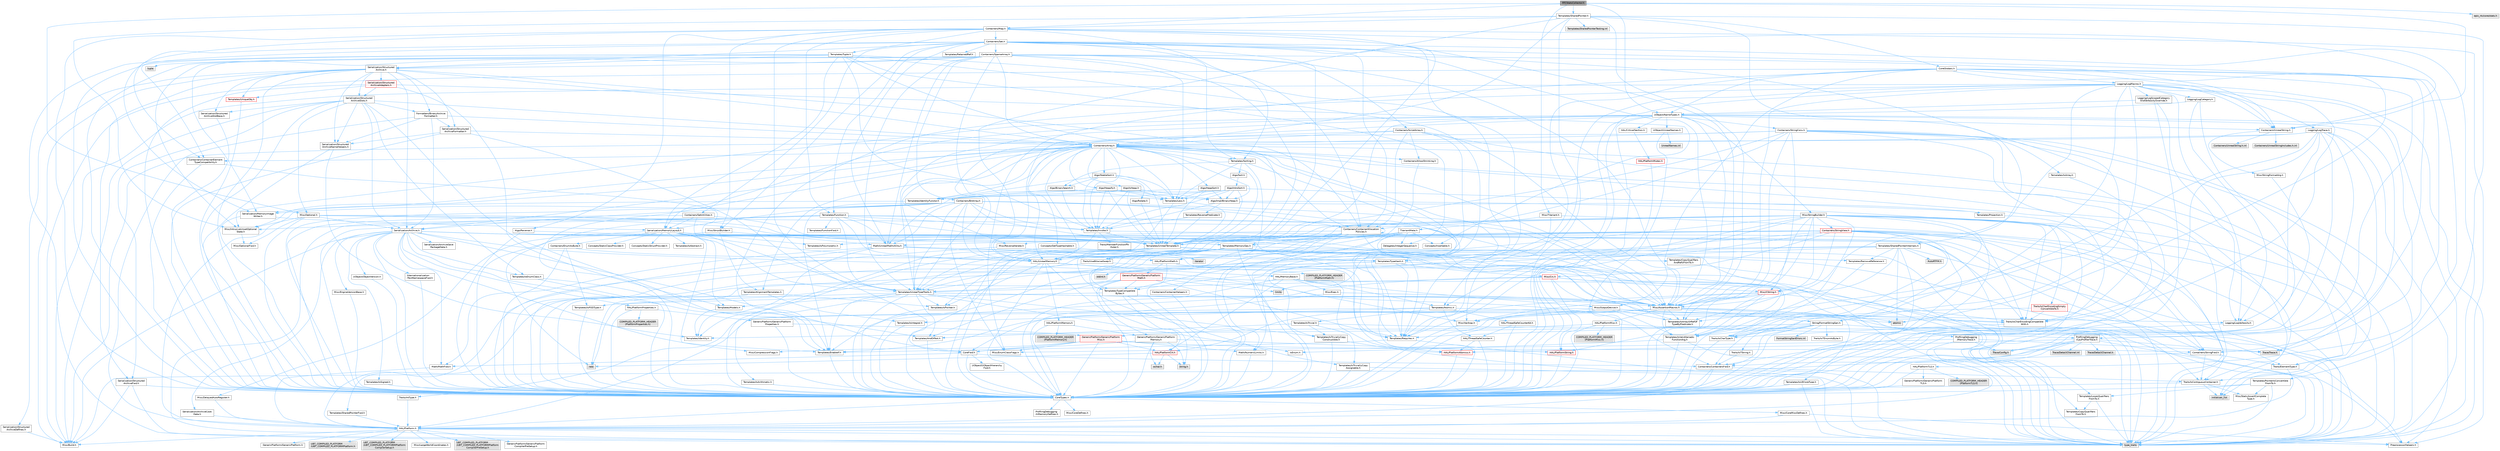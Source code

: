 digraph "RTCStatsCollector.h"
{
 // INTERACTIVE_SVG=YES
 // LATEX_PDF_SIZE
  bgcolor="transparent";
  edge [fontname=Helvetica,fontsize=10,labelfontname=Helvetica,labelfontsize=10];
  node [fontname=Helvetica,fontsize=10,shape=box,height=0.2,width=0.4];
  Node1 [id="Node000001",label="RTCStatsCollector.h",height=0.2,width=0.4,color="gray40", fillcolor="grey60", style="filled", fontcolor="black",tooltip=" "];
  Node1 -> Node2 [id="edge1_Node000001_Node000002",color="steelblue1",style="solid",tooltip=" "];
  Node2 [id="Node000002",label="Containers/Map.h",height=0.2,width=0.4,color="grey40", fillcolor="white", style="filled",URL="$df/d79/Map_8h.html",tooltip=" "];
  Node2 -> Node3 [id="edge2_Node000002_Node000003",color="steelblue1",style="solid",tooltip=" "];
  Node3 [id="Node000003",label="CoreTypes.h",height=0.2,width=0.4,color="grey40", fillcolor="white", style="filled",URL="$dc/dec/CoreTypes_8h.html",tooltip=" "];
  Node3 -> Node4 [id="edge3_Node000003_Node000004",color="steelblue1",style="solid",tooltip=" "];
  Node4 [id="Node000004",label="HAL/Platform.h",height=0.2,width=0.4,color="grey40", fillcolor="white", style="filled",URL="$d9/dd0/Platform_8h.html",tooltip=" "];
  Node4 -> Node5 [id="edge4_Node000004_Node000005",color="steelblue1",style="solid",tooltip=" "];
  Node5 [id="Node000005",label="Misc/Build.h",height=0.2,width=0.4,color="grey40", fillcolor="white", style="filled",URL="$d3/dbb/Build_8h.html",tooltip=" "];
  Node4 -> Node6 [id="edge5_Node000004_Node000006",color="steelblue1",style="solid",tooltip=" "];
  Node6 [id="Node000006",label="Misc/LargeWorldCoordinates.h",height=0.2,width=0.4,color="grey40", fillcolor="white", style="filled",URL="$d2/dcb/LargeWorldCoordinates_8h.html",tooltip=" "];
  Node4 -> Node7 [id="edge6_Node000004_Node000007",color="steelblue1",style="solid",tooltip=" "];
  Node7 [id="Node000007",label="type_traits",height=0.2,width=0.4,color="grey60", fillcolor="#E0E0E0", style="filled",tooltip=" "];
  Node4 -> Node8 [id="edge7_Node000004_Node000008",color="steelblue1",style="solid",tooltip=" "];
  Node8 [id="Node000008",label="PreprocessorHelpers.h",height=0.2,width=0.4,color="grey40", fillcolor="white", style="filled",URL="$db/ddb/PreprocessorHelpers_8h.html",tooltip=" "];
  Node4 -> Node9 [id="edge8_Node000004_Node000009",color="steelblue1",style="solid",tooltip=" "];
  Node9 [id="Node000009",label="UBT_COMPILED_PLATFORM\l/UBT_COMPILED_PLATFORMPlatform\lCompilerPreSetup.h",height=0.2,width=0.4,color="grey60", fillcolor="#E0E0E0", style="filled",tooltip=" "];
  Node4 -> Node10 [id="edge9_Node000004_Node000010",color="steelblue1",style="solid",tooltip=" "];
  Node10 [id="Node000010",label="GenericPlatform/GenericPlatform\lCompilerPreSetup.h",height=0.2,width=0.4,color="grey40", fillcolor="white", style="filled",URL="$d9/dc8/GenericPlatformCompilerPreSetup_8h.html",tooltip=" "];
  Node4 -> Node11 [id="edge10_Node000004_Node000011",color="steelblue1",style="solid",tooltip=" "];
  Node11 [id="Node000011",label="GenericPlatform/GenericPlatform.h",height=0.2,width=0.4,color="grey40", fillcolor="white", style="filled",URL="$d6/d84/GenericPlatform_8h.html",tooltip=" "];
  Node4 -> Node12 [id="edge11_Node000004_Node000012",color="steelblue1",style="solid",tooltip=" "];
  Node12 [id="Node000012",label="UBT_COMPILED_PLATFORM\l/UBT_COMPILED_PLATFORMPlatform.h",height=0.2,width=0.4,color="grey60", fillcolor="#E0E0E0", style="filled",tooltip=" "];
  Node4 -> Node13 [id="edge12_Node000004_Node000013",color="steelblue1",style="solid",tooltip=" "];
  Node13 [id="Node000013",label="UBT_COMPILED_PLATFORM\l/UBT_COMPILED_PLATFORMPlatform\lCompilerSetup.h",height=0.2,width=0.4,color="grey60", fillcolor="#E0E0E0", style="filled",tooltip=" "];
  Node3 -> Node14 [id="edge13_Node000003_Node000014",color="steelblue1",style="solid",tooltip=" "];
  Node14 [id="Node000014",label="ProfilingDebugging\l/UMemoryDefines.h",height=0.2,width=0.4,color="grey40", fillcolor="white", style="filled",URL="$d2/da2/UMemoryDefines_8h.html",tooltip=" "];
  Node3 -> Node15 [id="edge14_Node000003_Node000015",color="steelblue1",style="solid",tooltip=" "];
  Node15 [id="Node000015",label="Misc/CoreMiscDefines.h",height=0.2,width=0.4,color="grey40", fillcolor="white", style="filled",URL="$da/d38/CoreMiscDefines_8h.html",tooltip=" "];
  Node15 -> Node4 [id="edge15_Node000015_Node000004",color="steelblue1",style="solid",tooltip=" "];
  Node15 -> Node8 [id="edge16_Node000015_Node000008",color="steelblue1",style="solid",tooltip=" "];
  Node3 -> Node16 [id="edge17_Node000003_Node000016",color="steelblue1",style="solid",tooltip=" "];
  Node16 [id="Node000016",label="Misc/CoreDefines.h",height=0.2,width=0.4,color="grey40", fillcolor="white", style="filled",URL="$d3/dd2/CoreDefines_8h.html",tooltip=" "];
  Node2 -> Node17 [id="edge18_Node000002_Node000017",color="steelblue1",style="solid",tooltip=" "];
  Node17 [id="Node000017",label="Algo/Reverse.h",height=0.2,width=0.4,color="grey40", fillcolor="white", style="filled",URL="$d5/d93/Reverse_8h.html",tooltip=" "];
  Node17 -> Node3 [id="edge19_Node000017_Node000003",color="steelblue1",style="solid",tooltip=" "];
  Node17 -> Node18 [id="edge20_Node000017_Node000018",color="steelblue1",style="solid",tooltip=" "];
  Node18 [id="Node000018",label="Templates/UnrealTemplate.h",height=0.2,width=0.4,color="grey40", fillcolor="white", style="filled",URL="$d4/d24/UnrealTemplate_8h.html",tooltip=" "];
  Node18 -> Node3 [id="edge21_Node000018_Node000003",color="steelblue1",style="solid",tooltip=" "];
  Node18 -> Node19 [id="edge22_Node000018_Node000019",color="steelblue1",style="solid",tooltip=" "];
  Node19 [id="Node000019",label="Templates/IsPointer.h",height=0.2,width=0.4,color="grey40", fillcolor="white", style="filled",URL="$d7/d05/IsPointer_8h.html",tooltip=" "];
  Node19 -> Node3 [id="edge23_Node000019_Node000003",color="steelblue1",style="solid",tooltip=" "];
  Node18 -> Node20 [id="edge24_Node000018_Node000020",color="steelblue1",style="solid",tooltip=" "];
  Node20 [id="Node000020",label="HAL/UnrealMemory.h",height=0.2,width=0.4,color="grey40", fillcolor="white", style="filled",URL="$d9/d96/UnrealMemory_8h.html",tooltip=" "];
  Node20 -> Node3 [id="edge25_Node000020_Node000003",color="steelblue1",style="solid",tooltip=" "];
  Node20 -> Node21 [id="edge26_Node000020_Node000021",color="steelblue1",style="solid",tooltip=" "];
  Node21 [id="Node000021",label="GenericPlatform/GenericPlatform\lMemory.h",height=0.2,width=0.4,color="grey40", fillcolor="white", style="filled",URL="$dd/d22/GenericPlatformMemory_8h.html",tooltip=" "];
  Node21 -> Node22 [id="edge27_Node000021_Node000022",color="steelblue1",style="solid",tooltip=" "];
  Node22 [id="Node000022",label="CoreFwd.h",height=0.2,width=0.4,color="grey40", fillcolor="white", style="filled",URL="$d1/d1e/CoreFwd_8h.html",tooltip=" "];
  Node22 -> Node3 [id="edge28_Node000022_Node000003",color="steelblue1",style="solid",tooltip=" "];
  Node22 -> Node23 [id="edge29_Node000022_Node000023",color="steelblue1",style="solid",tooltip=" "];
  Node23 [id="Node000023",label="Containers/ContainersFwd.h",height=0.2,width=0.4,color="grey40", fillcolor="white", style="filled",URL="$d4/d0a/ContainersFwd_8h.html",tooltip=" "];
  Node23 -> Node4 [id="edge30_Node000023_Node000004",color="steelblue1",style="solid",tooltip=" "];
  Node23 -> Node3 [id="edge31_Node000023_Node000003",color="steelblue1",style="solid",tooltip=" "];
  Node23 -> Node24 [id="edge32_Node000023_Node000024",color="steelblue1",style="solid",tooltip=" "];
  Node24 [id="Node000024",label="Traits/IsContiguousContainer.h",height=0.2,width=0.4,color="grey40", fillcolor="white", style="filled",URL="$d5/d3c/IsContiguousContainer_8h.html",tooltip=" "];
  Node24 -> Node3 [id="edge33_Node000024_Node000003",color="steelblue1",style="solid",tooltip=" "];
  Node24 -> Node25 [id="edge34_Node000024_Node000025",color="steelblue1",style="solid",tooltip=" "];
  Node25 [id="Node000025",label="Misc/StaticAssertComplete\lType.h",height=0.2,width=0.4,color="grey40", fillcolor="white", style="filled",URL="$d5/d4e/StaticAssertCompleteType_8h.html",tooltip=" "];
  Node24 -> Node26 [id="edge35_Node000024_Node000026",color="steelblue1",style="solid",tooltip=" "];
  Node26 [id="Node000026",label="initializer_list",height=0.2,width=0.4,color="grey60", fillcolor="#E0E0E0", style="filled",tooltip=" "];
  Node22 -> Node27 [id="edge36_Node000022_Node000027",color="steelblue1",style="solid",tooltip=" "];
  Node27 [id="Node000027",label="Math/MathFwd.h",height=0.2,width=0.4,color="grey40", fillcolor="white", style="filled",URL="$d2/d10/MathFwd_8h.html",tooltip=" "];
  Node27 -> Node4 [id="edge37_Node000027_Node000004",color="steelblue1",style="solid",tooltip=" "];
  Node22 -> Node28 [id="edge38_Node000022_Node000028",color="steelblue1",style="solid",tooltip=" "];
  Node28 [id="Node000028",label="UObject/UObjectHierarchy\lFwd.h",height=0.2,width=0.4,color="grey40", fillcolor="white", style="filled",URL="$d3/d13/UObjectHierarchyFwd_8h.html",tooltip=" "];
  Node21 -> Node3 [id="edge39_Node000021_Node000003",color="steelblue1",style="solid",tooltip=" "];
  Node21 -> Node29 [id="edge40_Node000021_Node000029",color="steelblue1",style="solid",tooltip=" "];
  Node29 [id="Node000029",label="HAL/PlatformString.h",height=0.2,width=0.4,color="red", fillcolor="#FFF0F0", style="filled",URL="$db/db5/PlatformString_8h.html",tooltip=" "];
  Node29 -> Node3 [id="edge41_Node000029_Node000003",color="steelblue1",style="solid",tooltip=" "];
  Node21 -> Node31 [id="edge42_Node000021_Node000031",color="steelblue1",style="solid",tooltip=" "];
  Node31 [id="Node000031",label="string.h",height=0.2,width=0.4,color="grey60", fillcolor="#E0E0E0", style="filled",tooltip=" "];
  Node21 -> Node32 [id="edge43_Node000021_Node000032",color="steelblue1",style="solid",tooltip=" "];
  Node32 [id="Node000032",label="wchar.h",height=0.2,width=0.4,color="grey60", fillcolor="#E0E0E0", style="filled",tooltip=" "];
  Node20 -> Node33 [id="edge44_Node000020_Node000033",color="steelblue1",style="solid",tooltip=" "];
  Node33 [id="Node000033",label="HAL/MemoryBase.h",height=0.2,width=0.4,color="grey40", fillcolor="white", style="filled",URL="$d6/d9f/MemoryBase_8h.html",tooltip=" "];
  Node33 -> Node3 [id="edge45_Node000033_Node000003",color="steelblue1",style="solid",tooltip=" "];
  Node33 -> Node34 [id="edge46_Node000033_Node000034",color="steelblue1",style="solid",tooltip=" "];
  Node34 [id="Node000034",label="HAL/PlatformAtomics.h",height=0.2,width=0.4,color="red", fillcolor="#FFF0F0", style="filled",URL="$d3/d36/PlatformAtomics_8h.html",tooltip=" "];
  Node34 -> Node3 [id="edge47_Node000034_Node000003",color="steelblue1",style="solid",tooltip=" "];
  Node33 -> Node37 [id="edge48_Node000033_Node000037",color="steelblue1",style="solid",tooltip=" "];
  Node37 [id="Node000037",label="HAL/PlatformCrt.h",height=0.2,width=0.4,color="red", fillcolor="#FFF0F0", style="filled",URL="$d8/d75/PlatformCrt_8h.html",tooltip=" "];
  Node37 -> Node38 [id="edge49_Node000037_Node000038",color="steelblue1",style="solid",tooltip=" "];
  Node38 [id="Node000038",label="new",height=0.2,width=0.4,color="grey60", fillcolor="#E0E0E0", style="filled",tooltip=" "];
  Node37 -> Node32 [id="edge50_Node000037_Node000032",color="steelblue1",style="solid",tooltip=" "];
  Node37 -> Node31 [id="edge51_Node000037_Node000031",color="steelblue1",style="solid",tooltip=" "];
  Node33 -> Node45 [id="edge52_Node000033_Node000045",color="steelblue1",style="solid",tooltip=" "];
  Node45 [id="Node000045",label="Misc/Exec.h",height=0.2,width=0.4,color="grey40", fillcolor="white", style="filled",URL="$de/ddb/Exec_8h.html",tooltip=" "];
  Node45 -> Node3 [id="edge53_Node000045_Node000003",color="steelblue1",style="solid",tooltip=" "];
  Node45 -> Node46 [id="edge54_Node000045_Node000046",color="steelblue1",style="solid",tooltip=" "];
  Node46 [id="Node000046",label="Misc/AssertionMacros.h",height=0.2,width=0.4,color="grey40", fillcolor="white", style="filled",URL="$d0/dfa/AssertionMacros_8h.html",tooltip=" "];
  Node46 -> Node3 [id="edge55_Node000046_Node000003",color="steelblue1",style="solid",tooltip=" "];
  Node46 -> Node4 [id="edge56_Node000046_Node000004",color="steelblue1",style="solid",tooltip=" "];
  Node46 -> Node47 [id="edge57_Node000046_Node000047",color="steelblue1",style="solid",tooltip=" "];
  Node47 [id="Node000047",label="HAL/PlatformMisc.h",height=0.2,width=0.4,color="grey40", fillcolor="white", style="filled",URL="$d0/df5/PlatformMisc_8h.html",tooltip=" "];
  Node47 -> Node3 [id="edge58_Node000047_Node000003",color="steelblue1",style="solid",tooltip=" "];
  Node47 -> Node48 [id="edge59_Node000047_Node000048",color="steelblue1",style="solid",tooltip=" "];
  Node48 [id="Node000048",label="GenericPlatform/GenericPlatform\lMisc.h",height=0.2,width=0.4,color="red", fillcolor="#FFF0F0", style="filled",URL="$db/d9a/GenericPlatformMisc_8h.html",tooltip=" "];
  Node48 -> Node49 [id="edge60_Node000048_Node000049",color="steelblue1",style="solid",tooltip=" "];
  Node49 [id="Node000049",label="Containers/StringFwd.h",height=0.2,width=0.4,color="grey40", fillcolor="white", style="filled",URL="$df/d37/StringFwd_8h.html",tooltip=" "];
  Node49 -> Node3 [id="edge61_Node000049_Node000003",color="steelblue1",style="solid",tooltip=" "];
  Node49 -> Node50 [id="edge62_Node000049_Node000050",color="steelblue1",style="solid",tooltip=" "];
  Node50 [id="Node000050",label="Traits/ElementType.h",height=0.2,width=0.4,color="grey40", fillcolor="white", style="filled",URL="$d5/d4f/ElementType_8h.html",tooltip=" "];
  Node50 -> Node4 [id="edge63_Node000050_Node000004",color="steelblue1",style="solid",tooltip=" "];
  Node50 -> Node26 [id="edge64_Node000050_Node000026",color="steelblue1",style="solid",tooltip=" "];
  Node50 -> Node7 [id="edge65_Node000050_Node000007",color="steelblue1",style="solid",tooltip=" "];
  Node49 -> Node24 [id="edge66_Node000049_Node000024",color="steelblue1",style="solid",tooltip=" "];
  Node48 -> Node22 [id="edge67_Node000048_Node000022",color="steelblue1",style="solid",tooltip=" "];
  Node48 -> Node3 [id="edge68_Node000048_Node000003",color="steelblue1",style="solid",tooltip=" "];
  Node48 -> Node37 [id="edge69_Node000048_Node000037",color="steelblue1",style="solid",tooltip=" "];
  Node48 -> Node52 [id="edge70_Node000048_Node000052",color="steelblue1",style="solid",tooltip=" "];
  Node52 [id="Node000052",label="Math/NumericLimits.h",height=0.2,width=0.4,color="grey40", fillcolor="white", style="filled",URL="$df/d1b/NumericLimits_8h.html",tooltip=" "];
  Node52 -> Node3 [id="edge71_Node000052_Node000003",color="steelblue1",style="solid",tooltip=" "];
  Node48 -> Node53 [id="edge72_Node000048_Node000053",color="steelblue1",style="solid",tooltip=" "];
  Node53 [id="Node000053",label="Misc/CompressionFlags.h",height=0.2,width=0.4,color="grey40", fillcolor="white", style="filled",URL="$d9/d76/CompressionFlags_8h.html",tooltip=" "];
  Node48 -> Node54 [id="edge73_Node000048_Node000054",color="steelblue1",style="solid",tooltip=" "];
  Node54 [id="Node000054",label="Misc/EnumClassFlags.h",height=0.2,width=0.4,color="grey40", fillcolor="white", style="filled",URL="$d8/de7/EnumClassFlags_8h.html",tooltip=" "];
  Node47 -> Node57 [id="edge74_Node000047_Node000057",color="steelblue1",style="solid",tooltip=" "];
  Node57 [id="Node000057",label="COMPILED_PLATFORM_HEADER\l(PlatformMisc.h)",height=0.2,width=0.4,color="grey60", fillcolor="#E0E0E0", style="filled",tooltip=" "];
  Node47 -> Node58 [id="edge75_Node000047_Node000058",color="steelblue1",style="solid",tooltip=" "];
  Node58 [id="Node000058",label="ProfilingDebugging\l/CpuProfilerTrace.h",height=0.2,width=0.4,color="grey40", fillcolor="white", style="filled",URL="$da/dcb/CpuProfilerTrace_8h.html",tooltip=" "];
  Node58 -> Node3 [id="edge76_Node000058_Node000003",color="steelblue1",style="solid",tooltip=" "];
  Node58 -> Node23 [id="edge77_Node000058_Node000023",color="steelblue1",style="solid",tooltip=" "];
  Node58 -> Node34 [id="edge78_Node000058_Node000034",color="steelblue1",style="solid",tooltip=" "];
  Node58 -> Node8 [id="edge79_Node000058_Node000008",color="steelblue1",style="solid",tooltip=" "];
  Node58 -> Node5 [id="edge80_Node000058_Node000005",color="steelblue1",style="solid",tooltip=" "];
  Node58 -> Node59 [id="edge81_Node000058_Node000059",color="steelblue1",style="solid",tooltip=" "];
  Node59 [id="Node000059",label="Trace/Config.h",height=0.2,width=0.4,color="grey60", fillcolor="#E0E0E0", style="filled",tooltip=" "];
  Node58 -> Node60 [id="edge82_Node000058_Node000060",color="steelblue1",style="solid",tooltip=" "];
  Node60 [id="Node000060",label="Trace/Detail/Channel.h",height=0.2,width=0.4,color="grey60", fillcolor="#E0E0E0", style="filled",tooltip=" "];
  Node58 -> Node61 [id="edge83_Node000058_Node000061",color="steelblue1",style="solid",tooltip=" "];
  Node61 [id="Node000061",label="Trace/Detail/Channel.inl",height=0.2,width=0.4,color="grey60", fillcolor="#E0E0E0", style="filled",tooltip=" "];
  Node58 -> Node62 [id="edge84_Node000058_Node000062",color="steelblue1",style="solid",tooltip=" "];
  Node62 [id="Node000062",label="Trace/Trace.h",height=0.2,width=0.4,color="grey60", fillcolor="#E0E0E0", style="filled",tooltip=" "];
  Node46 -> Node8 [id="edge85_Node000046_Node000008",color="steelblue1",style="solid",tooltip=" "];
  Node46 -> Node63 [id="edge86_Node000046_Node000063",color="steelblue1",style="solid",tooltip=" "];
  Node63 [id="Node000063",label="Templates/EnableIf.h",height=0.2,width=0.4,color="grey40", fillcolor="white", style="filled",URL="$d7/d60/EnableIf_8h.html",tooltip=" "];
  Node63 -> Node3 [id="edge87_Node000063_Node000003",color="steelblue1",style="solid",tooltip=" "];
  Node46 -> Node64 [id="edge88_Node000046_Node000064",color="steelblue1",style="solid",tooltip=" "];
  Node64 [id="Node000064",label="Templates/IsArrayOrRefOf\lTypeByPredicate.h",height=0.2,width=0.4,color="grey40", fillcolor="white", style="filled",URL="$d6/da1/IsArrayOrRefOfTypeByPredicate_8h.html",tooltip=" "];
  Node64 -> Node3 [id="edge89_Node000064_Node000003",color="steelblue1",style="solid",tooltip=" "];
  Node46 -> Node65 [id="edge90_Node000046_Node000065",color="steelblue1",style="solid",tooltip=" "];
  Node65 [id="Node000065",label="Templates/IsValidVariadic\lFunctionArg.h",height=0.2,width=0.4,color="grey40", fillcolor="white", style="filled",URL="$d0/dc8/IsValidVariadicFunctionArg_8h.html",tooltip=" "];
  Node65 -> Node3 [id="edge91_Node000065_Node000003",color="steelblue1",style="solid",tooltip=" "];
  Node65 -> Node66 [id="edge92_Node000065_Node000066",color="steelblue1",style="solid",tooltip=" "];
  Node66 [id="Node000066",label="IsEnum.h",height=0.2,width=0.4,color="grey40", fillcolor="white", style="filled",URL="$d4/de5/IsEnum_8h.html",tooltip=" "];
  Node65 -> Node7 [id="edge93_Node000065_Node000007",color="steelblue1",style="solid",tooltip=" "];
  Node46 -> Node67 [id="edge94_Node000046_Node000067",color="steelblue1",style="solid",tooltip=" "];
  Node67 [id="Node000067",label="Traits/IsCharEncodingCompatible\lWith.h",height=0.2,width=0.4,color="grey40", fillcolor="white", style="filled",URL="$df/dd1/IsCharEncodingCompatibleWith_8h.html",tooltip=" "];
  Node67 -> Node7 [id="edge95_Node000067_Node000007",color="steelblue1",style="solid",tooltip=" "];
  Node67 -> Node68 [id="edge96_Node000067_Node000068",color="steelblue1",style="solid",tooltip=" "];
  Node68 [id="Node000068",label="Traits/IsCharType.h",height=0.2,width=0.4,color="grey40", fillcolor="white", style="filled",URL="$db/d51/IsCharType_8h.html",tooltip=" "];
  Node68 -> Node3 [id="edge97_Node000068_Node000003",color="steelblue1",style="solid",tooltip=" "];
  Node46 -> Node69 [id="edge98_Node000046_Node000069",color="steelblue1",style="solid",tooltip=" "];
  Node69 [id="Node000069",label="Misc/VarArgs.h",height=0.2,width=0.4,color="grey40", fillcolor="white", style="filled",URL="$d5/d6f/VarArgs_8h.html",tooltip=" "];
  Node69 -> Node3 [id="edge99_Node000069_Node000003",color="steelblue1",style="solid",tooltip=" "];
  Node46 -> Node70 [id="edge100_Node000046_Node000070",color="steelblue1",style="solid",tooltip=" "];
  Node70 [id="Node000070",label="String/FormatStringSan.h",height=0.2,width=0.4,color="grey40", fillcolor="white", style="filled",URL="$d3/d8b/FormatStringSan_8h.html",tooltip=" "];
  Node70 -> Node7 [id="edge101_Node000070_Node000007",color="steelblue1",style="solid",tooltip=" "];
  Node70 -> Node3 [id="edge102_Node000070_Node000003",color="steelblue1",style="solid",tooltip=" "];
  Node70 -> Node71 [id="edge103_Node000070_Node000071",color="steelblue1",style="solid",tooltip=" "];
  Node71 [id="Node000071",label="Templates/Requires.h",height=0.2,width=0.4,color="grey40", fillcolor="white", style="filled",URL="$dc/d96/Requires_8h.html",tooltip=" "];
  Node71 -> Node63 [id="edge104_Node000071_Node000063",color="steelblue1",style="solid",tooltip=" "];
  Node71 -> Node7 [id="edge105_Node000071_Node000007",color="steelblue1",style="solid",tooltip=" "];
  Node70 -> Node72 [id="edge106_Node000070_Node000072",color="steelblue1",style="solid",tooltip=" "];
  Node72 [id="Node000072",label="Templates/Identity.h",height=0.2,width=0.4,color="grey40", fillcolor="white", style="filled",URL="$d0/dd5/Identity_8h.html",tooltip=" "];
  Node70 -> Node65 [id="edge107_Node000070_Node000065",color="steelblue1",style="solid",tooltip=" "];
  Node70 -> Node68 [id="edge108_Node000070_Node000068",color="steelblue1",style="solid",tooltip=" "];
  Node70 -> Node73 [id="edge109_Node000070_Node000073",color="steelblue1",style="solid",tooltip=" "];
  Node73 [id="Node000073",label="Traits/IsTEnumAsByte.h",height=0.2,width=0.4,color="grey40", fillcolor="white", style="filled",URL="$d1/de6/IsTEnumAsByte_8h.html",tooltip=" "];
  Node70 -> Node74 [id="edge110_Node000070_Node000074",color="steelblue1",style="solid",tooltip=" "];
  Node74 [id="Node000074",label="Traits/IsTString.h",height=0.2,width=0.4,color="grey40", fillcolor="white", style="filled",URL="$d0/df8/IsTString_8h.html",tooltip=" "];
  Node74 -> Node23 [id="edge111_Node000074_Node000023",color="steelblue1",style="solid",tooltip=" "];
  Node70 -> Node23 [id="edge112_Node000070_Node000023",color="steelblue1",style="solid",tooltip=" "];
  Node70 -> Node75 [id="edge113_Node000070_Node000075",color="steelblue1",style="solid",tooltip=" "];
  Node75 [id="Node000075",label="FormatStringSanErrors.inl",height=0.2,width=0.4,color="grey60", fillcolor="#E0E0E0", style="filled",tooltip=" "];
  Node46 -> Node76 [id="edge114_Node000046_Node000076",color="steelblue1",style="solid",tooltip=" "];
  Node76 [id="Node000076",label="atomic",height=0.2,width=0.4,color="grey60", fillcolor="#E0E0E0", style="filled",tooltip=" "];
  Node33 -> Node77 [id="edge115_Node000033_Node000077",color="steelblue1",style="solid",tooltip=" "];
  Node77 [id="Node000077",label="Misc/OutputDevice.h",height=0.2,width=0.4,color="grey40", fillcolor="white", style="filled",URL="$d7/d32/OutputDevice_8h.html",tooltip=" "];
  Node77 -> Node22 [id="edge116_Node000077_Node000022",color="steelblue1",style="solid",tooltip=" "];
  Node77 -> Node3 [id="edge117_Node000077_Node000003",color="steelblue1",style="solid",tooltip=" "];
  Node77 -> Node78 [id="edge118_Node000077_Node000078",color="steelblue1",style="solid",tooltip=" "];
  Node78 [id="Node000078",label="Logging/LogVerbosity.h",height=0.2,width=0.4,color="grey40", fillcolor="white", style="filled",URL="$d2/d8f/LogVerbosity_8h.html",tooltip=" "];
  Node78 -> Node3 [id="edge119_Node000078_Node000003",color="steelblue1",style="solid",tooltip=" "];
  Node77 -> Node69 [id="edge120_Node000077_Node000069",color="steelblue1",style="solid",tooltip=" "];
  Node77 -> Node64 [id="edge121_Node000077_Node000064",color="steelblue1",style="solid",tooltip=" "];
  Node77 -> Node65 [id="edge122_Node000077_Node000065",color="steelblue1",style="solid",tooltip=" "];
  Node77 -> Node67 [id="edge123_Node000077_Node000067",color="steelblue1",style="solid",tooltip=" "];
  Node33 -> Node79 [id="edge124_Node000033_Node000079",color="steelblue1",style="solid",tooltip=" "];
  Node79 [id="Node000079",label="Templates/Atomic.h",height=0.2,width=0.4,color="grey40", fillcolor="white", style="filled",URL="$d3/d91/Atomic_8h.html",tooltip=" "];
  Node79 -> Node80 [id="edge125_Node000079_Node000080",color="steelblue1",style="solid",tooltip=" "];
  Node80 [id="Node000080",label="HAL/ThreadSafeCounter.h",height=0.2,width=0.4,color="grey40", fillcolor="white", style="filled",URL="$dc/dc9/ThreadSafeCounter_8h.html",tooltip=" "];
  Node80 -> Node3 [id="edge126_Node000080_Node000003",color="steelblue1",style="solid",tooltip=" "];
  Node80 -> Node34 [id="edge127_Node000080_Node000034",color="steelblue1",style="solid",tooltip=" "];
  Node79 -> Node81 [id="edge128_Node000079_Node000081",color="steelblue1",style="solid",tooltip=" "];
  Node81 [id="Node000081",label="HAL/ThreadSafeCounter64.h",height=0.2,width=0.4,color="grey40", fillcolor="white", style="filled",URL="$d0/d12/ThreadSafeCounter64_8h.html",tooltip=" "];
  Node81 -> Node3 [id="edge129_Node000081_Node000003",color="steelblue1",style="solid",tooltip=" "];
  Node81 -> Node80 [id="edge130_Node000081_Node000080",color="steelblue1",style="solid",tooltip=" "];
  Node79 -> Node82 [id="edge131_Node000079_Node000082",color="steelblue1",style="solid",tooltip=" "];
  Node82 [id="Node000082",label="Templates/IsIntegral.h",height=0.2,width=0.4,color="grey40", fillcolor="white", style="filled",URL="$da/d64/IsIntegral_8h.html",tooltip=" "];
  Node82 -> Node3 [id="edge132_Node000082_Node000003",color="steelblue1",style="solid",tooltip=" "];
  Node79 -> Node83 [id="edge133_Node000079_Node000083",color="steelblue1",style="solid",tooltip=" "];
  Node83 [id="Node000083",label="Templates/IsTrivial.h",height=0.2,width=0.4,color="grey40", fillcolor="white", style="filled",URL="$da/d4c/IsTrivial_8h.html",tooltip=" "];
  Node83 -> Node84 [id="edge134_Node000083_Node000084",color="steelblue1",style="solid",tooltip=" "];
  Node84 [id="Node000084",label="Templates/AndOrNot.h",height=0.2,width=0.4,color="grey40", fillcolor="white", style="filled",URL="$db/d0a/AndOrNot_8h.html",tooltip=" "];
  Node84 -> Node3 [id="edge135_Node000084_Node000003",color="steelblue1",style="solid",tooltip=" "];
  Node83 -> Node85 [id="edge136_Node000083_Node000085",color="steelblue1",style="solid",tooltip=" "];
  Node85 [id="Node000085",label="Templates/IsTriviallyCopy\lConstructible.h",height=0.2,width=0.4,color="grey40", fillcolor="white", style="filled",URL="$d3/d78/IsTriviallyCopyConstructible_8h.html",tooltip=" "];
  Node85 -> Node3 [id="edge137_Node000085_Node000003",color="steelblue1",style="solid",tooltip=" "];
  Node85 -> Node7 [id="edge138_Node000085_Node000007",color="steelblue1",style="solid",tooltip=" "];
  Node83 -> Node86 [id="edge139_Node000083_Node000086",color="steelblue1",style="solid",tooltip=" "];
  Node86 [id="Node000086",label="Templates/IsTriviallyCopy\lAssignable.h",height=0.2,width=0.4,color="grey40", fillcolor="white", style="filled",URL="$d2/df2/IsTriviallyCopyAssignable_8h.html",tooltip=" "];
  Node86 -> Node3 [id="edge140_Node000086_Node000003",color="steelblue1",style="solid",tooltip=" "];
  Node86 -> Node7 [id="edge141_Node000086_Node000007",color="steelblue1",style="solid",tooltip=" "];
  Node83 -> Node7 [id="edge142_Node000083_Node000007",color="steelblue1",style="solid",tooltip=" "];
  Node79 -> Node87 [id="edge143_Node000079_Node000087",color="steelblue1",style="solid",tooltip=" "];
  Node87 [id="Node000087",label="Traits/IntType.h",height=0.2,width=0.4,color="grey40", fillcolor="white", style="filled",URL="$d7/deb/IntType_8h.html",tooltip=" "];
  Node87 -> Node4 [id="edge144_Node000087_Node000004",color="steelblue1",style="solid",tooltip=" "];
  Node79 -> Node76 [id="edge145_Node000079_Node000076",color="steelblue1",style="solid",tooltip=" "];
  Node20 -> Node88 [id="edge146_Node000020_Node000088",color="steelblue1",style="solid",tooltip=" "];
  Node88 [id="Node000088",label="HAL/PlatformMemory.h",height=0.2,width=0.4,color="grey40", fillcolor="white", style="filled",URL="$de/d68/PlatformMemory_8h.html",tooltip=" "];
  Node88 -> Node3 [id="edge147_Node000088_Node000003",color="steelblue1",style="solid",tooltip=" "];
  Node88 -> Node21 [id="edge148_Node000088_Node000021",color="steelblue1",style="solid",tooltip=" "];
  Node88 -> Node89 [id="edge149_Node000088_Node000089",color="steelblue1",style="solid",tooltip=" "];
  Node89 [id="Node000089",label="COMPILED_PLATFORM_HEADER\l(PlatformMemory.h)",height=0.2,width=0.4,color="grey60", fillcolor="#E0E0E0", style="filled",tooltip=" "];
  Node20 -> Node90 [id="edge150_Node000020_Node000090",color="steelblue1",style="solid",tooltip=" "];
  Node90 [id="Node000090",label="ProfilingDebugging\l/MemoryTrace.h",height=0.2,width=0.4,color="grey40", fillcolor="white", style="filled",URL="$da/dd7/MemoryTrace_8h.html",tooltip=" "];
  Node90 -> Node4 [id="edge151_Node000090_Node000004",color="steelblue1",style="solid",tooltip=" "];
  Node90 -> Node54 [id="edge152_Node000090_Node000054",color="steelblue1",style="solid",tooltip=" "];
  Node90 -> Node59 [id="edge153_Node000090_Node000059",color="steelblue1",style="solid",tooltip=" "];
  Node90 -> Node62 [id="edge154_Node000090_Node000062",color="steelblue1",style="solid",tooltip=" "];
  Node20 -> Node19 [id="edge155_Node000020_Node000019",color="steelblue1",style="solid",tooltip=" "];
  Node18 -> Node91 [id="edge156_Node000018_Node000091",color="steelblue1",style="solid",tooltip=" "];
  Node91 [id="Node000091",label="Templates/CopyQualifiers\lAndRefsFromTo.h",height=0.2,width=0.4,color="grey40", fillcolor="white", style="filled",URL="$d3/db3/CopyQualifiersAndRefsFromTo_8h.html",tooltip=" "];
  Node91 -> Node92 [id="edge157_Node000091_Node000092",color="steelblue1",style="solid",tooltip=" "];
  Node92 [id="Node000092",label="Templates/CopyQualifiers\lFromTo.h",height=0.2,width=0.4,color="grey40", fillcolor="white", style="filled",URL="$d5/db4/CopyQualifiersFromTo_8h.html",tooltip=" "];
  Node18 -> Node93 [id="edge158_Node000018_Node000093",color="steelblue1",style="solid",tooltip=" "];
  Node93 [id="Node000093",label="Templates/UnrealTypeTraits.h",height=0.2,width=0.4,color="grey40", fillcolor="white", style="filled",URL="$d2/d2d/UnrealTypeTraits_8h.html",tooltip=" "];
  Node93 -> Node3 [id="edge159_Node000093_Node000003",color="steelblue1",style="solid",tooltip=" "];
  Node93 -> Node19 [id="edge160_Node000093_Node000019",color="steelblue1",style="solid",tooltip=" "];
  Node93 -> Node46 [id="edge161_Node000093_Node000046",color="steelblue1",style="solid",tooltip=" "];
  Node93 -> Node84 [id="edge162_Node000093_Node000084",color="steelblue1",style="solid",tooltip=" "];
  Node93 -> Node63 [id="edge163_Node000093_Node000063",color="steelblue1",style="solid",tooltip=" "];
  Node93 -> Node94 [id="edge164_Node000093_Node000094",color="steelblue1",style="solid",tooltip=" "];
  Node94 [id="Node000094",label="Templates/IsArithmetic.h",height=0.2,width=0.4,color="grey40", fillcolor="white", style="filled",URL="$d2/d5d/IsArithmetic_8h.html",tooltip=" "];
  Node94 -> Node3 [id="edge165_Node000094_Node000003",color="steelblue1",style="solid",tooltip=" "];
  Node93 -> Node66 [id="edge166_Node000093_Node000066",color="steelblue1",style="solid",tooltip=" "];
  Node93 -> Node95 [id="edge167_Node000093_Node000095",color="steelblue1",style="solid",tooltip=" "];
  Node95 [id="Node000095",label="Templates/Models.h",height=0.2,width=0.4,color="grey40", fillcolor="white", style="filled",URL="$d3/d0c/Models_8h.html",tooltip=" "];
  Node95 -> Node72 [id="edge168_Node000095_Node000072",color="steelblue1",style="solid",tooltip=" "];
  Node93 -> Node96 [id="edge169_Node000093_Node000096",color="steelblue1",style="solid",tooltip=" "];
  Node96 [id="Node000096",label="Templates/IsPODType.h",height=0.2,width=0.4,color="grey40", fillcolor="white", style="filled",URL="$d7/db1/IsPODType_8h.html",tooltip=" "];
  Node96 -> Node3 [id="edge170_Node000096_Node000003",color="steelblue1",style="solid",tooltip=" "];
  Node93 -> Node97 [id="edge171_Node000093_Node000097",color="steelblue1",style="solid",tooltip=" "];
  Node97 [id="Node000097",label="Templates/IsUECoreType.h",height=0.2,width=0.4,color="grey40", fillcolor="white", style="filled",URL="$d1/db8/IsUECoreType_8h.html",tooltip=" "];
  Node97 -> Node3 [id="edge172_Node000097_Node000003",color="steelblue1",style="solid",tooltip=" "];
  Node97 -> Node7 [id="edge173_Node000097_Node000007",color="steelblue1",style="solid",tooltip=" "];
  Node93 -> Node85 [id="edge174_Node000093_Node000085",color="steelblue1",style="solid",tooltip=" "];
  Node18 -> Node98 [id="edge175_Node000018_Node000098",color="steelblue1",style="solid",tooltip=" "];
  Node98 [id="Node000098",label="Templates/RemoveReference.h",height=0.2,width=0.4,color="grey40", fillcolor="white", style="filled",URL="$da/dbe/RemoveReference_8h.html",tooltip=" "];
  Node98 -> Node3 [id="edge176_Node000098_Node000003",color="steelblue1",style="solid",tooltip=" "];
  Node18 -> Node71 [id="edge177_Node000018_Node000071",color="steelblue1",style="solid",tooltip=" "];
  Node18 -> Node99 [id="edge178_Node000018_Node000099",color="steelblue1",style="solid",tooltip=" "];
  Node99 [id="Node000099",label="Templates/TypeCompatible\lBytes.h",height=0.2,width=0.4,color="grey40", fillcolor="white", style="filled",URL="$df/d0a/TypeCompatibleBytes_8h.html",tooltip=" "];
  Node99 -> Node3 [id="edge179_Node000099_Node000003",color="steelblue1",style="solid",tooltip=" "];
  Node99 -> Node31 [id="edge180_Node000099_Node000031",color="steelblue1",style="solid",tooltip=" "];
  Node99 -> Node38 [id="edge181_Node000099_Node000038",color="steelblue1",style="solid",tooltip=" "];
  Node99 -> Node7 [id="edge182_Node000099_Node000007",color="steelblue1",style="solid",tooltip=" "];
  Node18 -> Node72 [id="edge183_Node000018_Node000072",color="steelblue1",style="solid",tooltip=" "];
  Node18 -> Node24 [id="edge184_Node000018_Node000024",color="steelblue1",style="solid",tooltip=" "];
  Node18 -> Node100 [id="edge185_Node000018_Node000100",color="steelblue1",style="solid",tooltip=" "];
  Node100 [id="Node000100",label="Traits/UseBitwiseSwap.h",height=0.2,width=0.4,color="grey40", fillcolor="white", style="filled",URL="$db/df3/UseBitwiseSwap_8h.html",tooltip=" "];
  Node100 -> Node3 [id="edge186_Node000100_Node000003",color="steelblue1",style="solid",tooltip=" "];
  Node100 -> Node7 [id="edge187_Node000100_Node000007",color="steelblue1",style="solid",tooltip=" "];
  Node18 -> Node7 [id="edge188_Node000018_Node000007",color="steelblue1",style="solid",tooltip=" "];
  Node2 -> Node101 [id="edge189_Node000002_Node000101",color="steelblue1",style="solid",tooltip=" "];
  Node101 [id="Node000101",label="Containers/ContainerElement\lTypeCompatibility.h",height=0.2,width=0.4,color="grey40", fillcolor="white", style="filled",URL="$df/ddf/ContainerElementTypeCompatibility_8h.html",tooltip=" "];
  Node101 -> Node3 [id="edge190_Node000101_Node000003",color="steelblue1",style="solid",tooltip=" "];
  Node101 -> Node93 [id="edge191_Node000101_Node000093",color="steelblue1",style="solid",tooltip=" "];
  Node2 -> Node102 [id="edge192_Node000002_Node000102",color="steelblue1",style="solid",tooltip=" "];
  Node102 [id="Node000102",label="Containers/Set.h",height=0.2,width=0.4,color="grey40", fillcolor="white", style="filled",URL="$d4/d45/Set_8h.html",tooltip=" "];
  Node102 -> Node103 [id="edge193_Node000102_Node000103",color="steelblue1",style="solid",tooltip=" "];
  Node103 [id="Node000103",label="Containers/ContainerAllocation\lPolicies.h",height=0.2,width=0.4,color="grey40", fillcolor="white", style="filled",URL="$d7/dff/ContainerAllocationPolicies_8h.html",tooltip=" "];
  Node103 -> Node3 [id="edge194_Node000103_Node000003",color="steelblue1",style="solid",tooltip=" "];
  Node103 -> Node104 [id="edge195_Node000103_Node000104",color="steelblue1",style="solid",tooltip=" "];
  Node104 [id="Node000104",label="Containers/ContainerHelpers.h",height=0.2,width=0.4,color="grey40", fillcolor="white", style="filled",URL="$d7/d33/ContainerHelpers_8h.html",tooltip=" "];
  Node104 -> Node3 [id="edge196_Node000104_Node000003",color="steelblue1",style="solid",tooltip=" "];
  Node103 -> Node103 [id="edge197_Node000103_Node000103",color="steelblue1",style="solid",tooltip=" "];
  Node103 -> Node105 [id="edge198_Node000103_Node000105",color="steelblue1",style="solid",tooltip=" "];
  Node105 [id="Node000105",label="HAL/PlatformMath.h",height=0.2,width=0.4,color="grey40", fillcolor="white", style="filled",URL="$dc/d53/PlatformMath_8h.html",tooltip=" "];
  Node105 -> Node3 [id="edge199_Node000105_Node000003",color="steelblue1",style="solid",tooltip=" "];
  Node105 -> Node106 [id="edge200_Node000105_Node000106",color="steelblue1",style="solid",tooltip=" "];
  Node106 [id="Node000106",label="GenericPlatform/GenericPlatform\lMath.h",height=0.2,width=0.4,color="red", fillcolor="#FFF0F0", style="filled",URL="$d5/d79/GenericPlatformMath_8h.html",tooltip=" "];
  Node106 -> Node3 [id="edge201_Node000106_Node000003",color="steelblue1",style="solid",tooltip=" "];
  Node106 -> Node23 [id="edge202_Node000106_Node000023",color="steelblue1",style="solid",tooltip=" "];
  Node106 -> Node37 [id="edge203_Node000106_Node000037",color="steelblue1",style="solid",tooltip=" "];
  Node106 -> Node84 [id="edge204_Node000106_Node000084",color="steelblue1",style="solid",tooltip=" "];
  Node106 -> Node93 [id="edge205_Node000106_Node000093",color="steelblue1",style="solid",tooltip=" "];
  Node106 -> Node71 [id="edge206_Node000106_Node000071",color="steelblue1",style="solid",tooltip=" "];
  Node106 -> Node99 [id="edge207_Node000106_Node000099",color="steelblue1",style="solid",tooltip=" "];
  Node106 -> Node111 [id="edge208_Node000106_Node000111",color="steelblue1",style="solid",tooltip=" "];
  Node111 [id="Node000111",label="limits",height=0.2,width=0.4,color="grey60", fillcolor="#E0E0E0", style="filled",tooltip=" "];
  Node106 -> Node7 [id="edge209_Node000106_Node000007",color="steelblue1",style="solid",tooltip=" "];
  Node105 -> Node112 [id="edge210_Node000105_Node000112",color="steelblue1",style="solid",tooltip=" "];
  Node112 [id="Node000112",label="COMPILED_PLATFORM_HEADER\l(PlatformMath.h)",height=0.2,width=0.4,color="grey60", fillcolor="#E0E0E0", style="filled",tooltip=" "];
  Node103 -> Node20 [id="edge211_Node000103_Node000020",color="steelblue1",style="solid",tooltip=" "];
  Node103 -> Node52 [id="edge212_Node000103_Node000052",color="steelblue1",style="solid",tooltip=" "];
  Node103 -> Node46 [id="edge213_Node000103_Node000046",color="steelblue1",style="solid",tooltip=" "];
  Node103 -> Node113 [id="edge214_Node000103_Node000113",color="steelblue1",style="solid",tooltip=" "];
  Node113 [id="Node000113",label="Templates/IsPolymorphic.h",height=0.2,width=0.4,color="grey40", fillcolor="white", style="filled",URL="$dc/d20/IsPolymorphic_8h.html",tooltip=" "];
  Node103 -> Node114 [id="edge215_Node000103_Node000114",color="steelblue1",style="solid",tooltip=" "];
  Node114 [id="Node000114",label="Templates/MemoryOps.h",height=0.2,width=0.4,color="grey40", fillcolor="white", style="filled",URL="$db/dea/MemoryOps_8h.html",tooltip=" "];
  Node114 -> Node3 [id="edge216_Node000114_Node000003",color="steelblue1",style="solid",tooltip=" "];
  Node114 -> Node20 [id="edge217_Node000114_Node000020",color="steelblue1",style="solid",tooltip=" "];
  Node114 -> Node86 [id="edge218_Node000114_Node000086",color="steelblue1",style="solid",tooltip=" "];
  Node114 -> Node85 [id="edge219_Node000114_Node000085",color="steelblue1",style="solid",tooltip=" "];
  Node114 -> Node71 [id="edge220_Node000114_Node000071",color="steelblue1",style="solid",tooltip=" "];
  Node114 -> Node93 [id="edge221_Node000114_Node000093",color="steelblue1",style="solid",tooltip=" "];
  Node114 -> Node100 [id="edge222_Node000114_Node000100",color="steelblue1",style="solid",tooltip=" "];
  Node114 -> Node38 [id="edge223_Node000114_Node000038",color="steelblue1",style="solid",tooltip=" "];
  Node114 -> Node7 [id="edge224_Node000114_Node000007",color="steelblue1",style="solid",tooltip=" "];
  Node103 -> Node99 [id="edge225_Node000103_Node000099",color="steelblue1",style="solid",tooltip=" "];
  Node103 -> Node7 [id="edge226_Node000103_Node000007",color="steelblue1",style="solid",tooltip=" "];
  Node102 -> Node101 [id="edge227_Node000102_Node000101",color="steelblue1",style="solid",tooltip=" "];
  Node102 -> Node115 [id="edge228_Node000102_Node000115",color="steelblue1",style="solid",tooltip=" "];
  Node115 [id="Node000115",label="Containers/SetUtilities.h",height=0.2,width=0.4,color="grey40", fillcolor="white", style="filled",URL="$dc/de5/SetUtilities_8h.html",tooltip=" "];
  Node115 -> Node3 [id="edge229_Node000115_Node000003",color="steelblue1",style="solid",tooltip=" "];
  Node115 -> Node116 [id="edge230_Node000115_Node000116",color="steelblue1",style="solid",tooltip=" "];
  Node116 [id="Node000116",label="Serialization/MemoryLayout.h",height=0.2,width=0.4,color="grey40", fillcolor="white", style="filled",URL="$d7/d66/MemoryLayout_8h.html",tooltip=" "];
  Node116 -> Node117 [id="edge231_Node000116_Node000117",color="steelblue1",style="solid",tooltip=" "];
  Node117 [id="Node000117",label="Concepts/StaticClassProvider.h",height=0.2,width=0.4,color="grey40", fillcolor="white", style="filled",URL="$dd/d83/StaticClassProvider_8h.html",tooltip=" "];
  Node116 -> Node118 [id="edge232_Node000116_Node000118",color="steelblue1",style="solid",tooltip=" "];
  Node118 [id="Node000118",label="Concepts/StaticStructProvider.h",height=0.2,width=0.4,color="grey40", fillcolor="white", style="filled",URL="$d5/d77/StaticStructProvider_8h.html",tooltip=" "];
  Node116 -> Node119 [id="edge233_Node000116_Node000119",color="steelblue1",style="solid",tooltip=" "];
  Node119 [id="Node000119",label="Containers/EnumAsByte.h",height=0.2,width=0.4,color="grey40", fillcolor="white", style="filled",URL="$d6/d9a/EnumAsByte_8h.html",tooltip=" "];
  Node119 -> Node3 [id="edge234_Node000119_Node000003",color="steelblue1",style="solid",tooltip=" "];
  Node119 -> Node96 [id="edge235_Node000119_Node000096",color="steelblue1",style="solid",tooltip=" "];
  Node119 -> Node120 [id="edge236_Node000119_Node000120",color="steelblue1",style="solid",tooltip=" "];
  Node120 [id="Node000120",label="Templates/TypeHash.h",height=0.2,width=0.4,color="grey40", fillcolor="white", style="filled",URL="$d1/d62/TypeHash_8h.html",tooltip=" "];
  Node120 -> Node3 [id="edge237_Node000120_Node000003",color="steelblue1",style="solid",tooltip=" "];
  Node120 -> Node71 [id="edge238_Node000120_Node000071",color="steelblue1",style="solid",tooltip=" "];
  Node120 -> Node121 [id="edge239_Node000120_Node000121",color="steelblue1",style="solid",tooltip=" "];
  Node121 [id="Node000121",label="Misc/Crc.h",height=0.2,width=0.4,color="red", fillcolor="#FFF0F0", style="filled",URL="$d4/dd2/Crc_8h.html",tooltip=" "];
  Node121 -> Node3 [id="edge240_Node000121_Node000003",color="steelblue1",style="solid",tooltip=" "];
  Node121 -> Node29 [id="edge241_Node000121_Node000029",color="steelblue1",style="solid",tooltip=" "];
  Node121 -> Node46 [id="edge242_Node000121_Node000046",color="steelblue1",style="solid",tooltip=" "];
  Node121 -> Node122 [id="edge243_Node000121_Node000122",color="steelblue1",style="solid",tooltip=" "];
  Node122 [id="Node000122",label="Misc/CString.h",height=0.2,width=0.4,color="red", fillcolor="#FFF0F0", style="filled",URL="$d2/d49/CString_8h.html",tooltip=" "];
  Node122 -> Node3 [id="edge244_Node000122_Node000003",color="steelblue1",style="solid",tooltip=" "];
  Node122 -> Node37 [id="edge245_Node000122_Node000037",color="steelblue1",style="solid",tooltip=" "];
  Node122 -> Node29 [id="edge246_Node000122_Node000029",color="steelblue1",style="solid",tooltip=" "];
  Node122 -> Node46 [id="edge247_Node000122_Node000046",color="steelblue1",style="solid",tooltip=" "];
  Node122 -> Node69 [id="edge248_Node000122_Node000069",color="steelblue1",style="solid",tooltip=" "];
  Node122 -> Node64 [id="edge249_Node000122_Node000064",color="steelblue1",style="solid",tooltip=" "];
  Node122 -> Node65 [id="edge250_Node000122_Node000065",color="steelblue1",style="solid",tooltip=" "];
  Node122 -> Node67 [id="edge251_Node000122_Node000067",color="steelblue1",style="solid",tooltip=" "];
  Node121 -> Node93 [id="edge252_Node000121_Node000093",color="steelblue1",style="solid",tooltip=" "];
  Node121 -> Node68 [id="edge253_Node000121_Node000068",color="steelblue1",style="solid",tooltip=" "];
  Node120 -> Node126 [id="edge254_Node000120_Node000126",color="steelblue1",style="solid",tooltip=" "];
  Node126 [id="Node000126",label="stdint.h",height=0.2,width=0.4,color="grey60", fillcolor="#E0E0E0", style="filled",tooltip=" "];
  Node120 -> Node7 [id="edge255_Node000120_Node000007",color="steelblue1",style="solid",tooltip=" "];
  Node116 -> Node49 [id="edge256_Node000116_Node000049",color="steelblue1",style="solid",tooltip=" "];
  Node116 -> Node20 [id="edge257_Node000116_Node000020",color="steelblue1",style="solid",tooltip=" "];
  Node116 -> Node127 [id="edge258_Node000116_Node000127",color="steelblue1",style="solid",tooltip=" "];
  Node127 [id="Node000127",label="Misc/DelayedAutoRegister.h",height=0.2,width=0.4,color="grey40", fillcolor="white", style="filled",URL="$d1/dda/DelayedAutoRegister_8h.html",tooltip=" "];
  Node127 -> Node4 [id="edge259_Node000127_Node000004",color="steelblue1",style="solid",tooltip=" "];
  Node116 -> Node63 [id="edge260_Node000116_Node000063",color="steelblue1",style="solid",tooltip=" "];
  Node116 -> Node128 [id="edge261_Node000116_Node000128",color="steelblue1",style="solid",tooltip=" "];
  Node128 [id="Node000128",label="Templates/IsAbstract.h",height=0.2,width=0.4,color="grey40", fillcolor="white", style="filled",URL="$d8/db7/IsAbstract_8h.html",tooltip=" "];
  Node116 -> Node113 [id="edge262_Node000116_Node000113",color="steelblue1",style="solid",tooltip=" "];
  Node116 -> Node95 [id="edge263_Node000116_Node000095",color="steelblue1",style="solid",tooltip=" "];
  Node116 -> Node18 [id="edge264_Node000116_Node000018",color="steelblue1",style="solid",tooltip=" "];
  Node115 -> Node114 [id="edge265_Node000115_Node000114",color="steelblue1",style="solid",tooltip=" "];
  Node115 -> Node93 [id="edge266_Node000115_Node000093",color="steelblue1",style="solid",tooltip=" "];
  Node102 -> Node129 [id="edge267_Node000102_Node000129",color="steelblue1",style="solid",tooltip=" "];
  Node129 [id="Node000129",label="Containers/SparseArray.h",height=0.2,width=0.4,color="grey40", fillcolor="white", style="filled",URL="$d5/dbf/SparseArray_8h.html",tooltip=" "];
  Node129 -> Node3 [id="edge268_Node000129_Node000003",color="steelblue1",style="solid",tooltip=" "];
  Node129 -> Node46 [id="edge269_Node000129_Node000046",color="steelblue1",style="solid",tooltip=" "];
  Node129 -> Node20 [id="edge270_Node000129_Node000020",color="steelblue1",style="solid",tooltip=" "];
  Node129 -> Node93 [id="edge271_Node000129_Node000093",color="steelblue1",style="solid",tooltip=" "];
  Node129 -> Node18 [id="edge272_Node000129_Node000018",color="steelblue1",style="solid",tooltip=" "];
  Node129 -> Node103 [id="edge273_Node000129_Node000103",color="steelblue1",style="solid",tooltip=" "];
  Node129 -> Node130 [id="edge274_Node000129_Node000130",color="steelblue1",style="solid",tooltip=" "];
  Node130 [id="Node000130",label="Templates/Less.h",height=0.2,width=0.4,color="grey40", fillcolor="white", style="filled",URL="$de/dc8/Less_8h.html",tooltip=" "];
  Node130 -> Node3 [id="edge275_Node000130_Node000003",color="steelblue1",style="solid",tooltip=" "];
  Node130 -> Node18 [id="edge276_Node000130_Node000018",color="steelblue1",style="solid",tooltip=" "];
  Node129 -> Node131 [id="edge277_Node000129_Node000131",color="steelblue1",style="solid",tooltip=" "];
  Node131 [id="Node000131",label="Containers/Array.h",height=0.2,width=0.4,color="grey40", fillcolor="white", style="filled",URL="$df/dd0/Array_8h.html",tooltip=" "];
  Node131 -> Node3 [id="edge278_Node000131_Node000003",color="steelblue1",style="solid",tooltip=" "];
  Node131 -> Node46 [id="edge279_Node000131_Node000046",color="steelblue1",style="solid",tooltip=" "];
  Node131 -> Node132 [id="edge280_Node000131_Node000132",color="steelblue1",style="solid",tooltip=" "];
  Node132 [id="Node000132",label="Misc/IntrusiveUnsetOptional\lState.h",height=0.2,width=0.4,color="grey40", fillcolor="white", style="filled",URL="$d2/d0a/IntrusiveUnsetOptionalState_8h.html",tooltip=" "];
  Node132 -> Node133 [id="edge281_Node000132_Node000133",color="steelblue1",style="solid",tooltip=" "];
  Node133 [id="Node000133",label="Misc/OptionalFwd.h",height=0.2,width=0.4,color="grey40", fillcolor="white", style="filled",URL="$dc/d50/OptionalFwd_8h.html",tooltip=" "];
  Node131 -> Node134 [id="edge282_Node000131_Node000134",color="steelblue1",style="solid",tooltip=" "];
  Node134 [id="Node000134",label="Misc/ReverseIterate.h",height=0.2,width=0.4,color="grey40", fillcolor="white", style="filled",URL="$db/de3/ReverseIterate_8h.html",tooltip=" "];
  Node134 -> Node4 [id="edge283_Node000134_Node000004",color="steelblue1",style="solid",tooltip=" "];
  Node134 -> Node135 [id="edge284_Node000134_Node000135",color="steelblue1",style="solid",tooltip=" "];
  Node135 [id="Node000135",label="iterator",height=0.2,width=0.4,color="grey60", fillcolor="#E0E0E0", style="filled",tooltip=" "];
  Node131 -> Node20 [id="edge285_Node000131_Node000020",color="steelblue1",style="solid",tooltip=" "];
  Node131 -> Node93 [id="edge286_Node000131_Node000093",color="steelblue1",style="solid",tooltip=" "];
  Node131 -> Node18 [id="edge287_Node000131_Node000018",color="steelblue1",style="solid",tooltip=" "];
  Node131 -> Node136 [id="edge288_Node000131_Node000136",color="steelblue1",style="solid",tooltip=" "];
  Node136 [id="Node000136",label="Containers/AllowShrinking.h",height=0.2,width=0.4,color="grey40", fillcolor="white", style="filled",URL="$d7/d1a/AllowShrinking_8h.html",tooltip=" "];
  Node136 -> Node3 [id="edge289_Node000136_Node000003",color="steelblue1",style="solid",tooltip=" "];
  Node131 -> Node103 [id="edge290_Node000131_Node000103",color="steelblue1",style="solid",tooltip=" "];
  Node131 -> Node101 [id="edge291_Node000131_Node000101",color="steelblue1",style="solid",tooltip=" "];
  Node131 -> Node137 [id="edge292_Node000131_Node000137",color="steelblue1",style="solid",tooltip=" "];
  Node137 [id="Node000137",label="Serialization/Archive.h",height=0.2,width=0.4,color="grey40", fillcolor="white", style="filled",URL="$d7/d3b/Archive_8h.html",tooltip=" "];
  Node137 -> Node22 [id="edge293_Node000137_Node000022",color="steelblue1",style="solid",tooltip=" "];
  Node137 -> Node3 [id="edge294_Node000137_Node000003",color="steelblue1",style="solid",tooltip=" "];
  Node137 -> Node138 [id="edge295_Node000137_Node000138",color="steelblue1",style="solid",tooltip=" "];
  Node138 [id="Node000138",label="HAL/PlatformProperties.h",height=0.2,width=0.4,color="grey40", fillcolor="white", style="filled",URL="$d9/db0/PlatformProperties_8h.html",tooltip=" "];
  Node138 -> Node3 [id="edge296_Node000138_Node000003",color="steelblue1",style="solid",tooltip=" "];
  Node138 -> Node139 [id="edge297_Node000138_Node000139",color="steelblue1",style="solid",tooltip=" "];
  Node139 [id="Node000139",label="GenericPlatform/GenericPlatform\lProperties.h",height=0.2,width=0.4,color="grey40", fillcolor="white", style="filled",URL="$d2/dcd/GenericPlatformProperties_8h.html",tooltip=" "];
  Node139 -> Node3 [id="edge298_Node000139_Node000003",color="steelblue1",style="solid",tooltip=" "];
  Node139 -> Node48 [id="edge299_Node000139_Node000048",color="steelblue1",style="solid",tooltip=" "];
  Node138 -> Node140 [id="edge300_Node000138_Node000140",color="steelblue1",style="solid",tooltip=" "];
  Node140 [id="Node000140",label="COMPILED_PLATFORM_HEADER\l(PlatformProperties.h)",height=0.2,width=0.4,color="grey60", fillcolor="#E0E0E0", style="filled",tooltip=" "];
  Node137 -> Node141 [id="edge301_Node000137_Node000141",color="steelblue1",style="solid",tooltip=" "];
  Node141 [id="Node000141",label="Internationalization\l/TextNamespaceFwd.h",height=0.2,width=0.4,color="grey40", fillcolor="white", style="filled",URL="$d8/d97/TextNamespaceFwd_8h.html",tooltip=" "];
  Node141 -> Node3 [id="edge302_Node000141_Node000003",color="steelblue1",style="solid",tooltip=" "];
  Node137 -> Node27 [id="edge303_Node000137_Node000027",color="steelblue1",style="solid",tooltip=" "];
  Node137 -> Node46 [id="edge304_Node000137_Node000046",color="steelblue1",style="solid",tooltip=" "];
  Node137 -> Node5 [id="edge305_Node000137_Node000005",color="steelblue1",style="solid",tooltip=" "];
  Node137 -> Node53 [id="edge306_Node000137_Node000053",color="steelblue1",style="solid",tooltip=" "];
  Node137 -> Node142 [id="edge307_Node000137_Node000142",color="steelblue1",style="solid",tooltip=" "];
  Node142 [id="Node000142",label="Misc/EngineVersionBase.h",height=0.2,width=0.4,color="grey40", fillcolor="white", style="filled",URL="$d5/d2b/EngineVersionBase_8h.html",tooltip=" "];
  Node142 -> Node3 [id="edge308_Node000142_Node000003",color="steelblue1",style="solid",tooltip=" "];
  Node137 -> Node69 [id="edge309_Node000137_Node000069",color="steelblue1",style="solid",tooltip=" "];
  Node137 -> Node143 [id="edge310_Node000137_Node000143",color="steelblue1",style="solid",tooltip=" "];
  Node143 [id="Node000143",label="Serialization/ArchiveCook\lData.h",height=0.2,width=0.4,color="grey40", fillcolor="white", style="filled",URL="$dc/db6/ArchiveCookData_8h.html",tooltip=" "];
  Node143 -> Node4 [id="edge311_Node000143_Node000004",color="steelblue1",style="solid",tooltip=" "];
  Node137 -> Node144 [id="edge312_Node000137_Node000144",color="steelblue1",style="solid",tooltip=" "];
  Node144 [id="Node000144",label="Serialization/ArchiveSave\lPackageData.h",height=0.2,width=0.4,color="grey40", fillcolor="white", style="filled",URL="$d1/d37/ArchiveSavePackageData_8h.html",tooltip=" "];
  Node137 -> Node63 [id="edge313_Node000137_Node000063",color="steelblue1",style="solid",tooltip=" "];
  Node137 -> Node64 [id="edge314_Node000137_Node000064",color="steelblue1",style="solid",tooltip=" "];
  Node137 -> Node145 [id="edge315_Node000137_Node000145",color="steelblue1",style="solid",tooltip=" "];
  Node145 [id="Node000145",label="Templates/IsEnumClass.h",height=0.2,width=0.4,color="grey40", fillcolor="white", style="filled",URL="$d7/d15/IsEnumClass_8h.html",tooltip=" "];
  Node145 -> Node3 [id="edge316_Node000145_Node000003",color="steelblue1",style="solid",tooltip=" "];
  Node145 -> Node84 [id="edge317_Node000145_Node000084",color="steelblue1",style="solid",tooltip=" "];
  Node137 -> Node110 [id="edge318_Node000137_Node000110",color="steelblue1",style="solid",tooltip=" "];
  Node110 [id="Node000110",label="Templates/IsSigned.h",height=0.2,width=0.4,color="grey40", fillcolor="white", style="filled",URL="$d8/dd8/IsSigned_8h.html",tooltip=" "];
  Node110 -> Node3 [id="edge319_Node000110_Node000003",color="steelblue1",style="solid",tooltip=" "];
  Node137 -> Node65 [id="edge320_Node000137_Node000065",color="steelblue1",style="solid",tooltip=" "];
  Node137 -> Node18 [id="edge321_Node000137_Node000018",color="steelblue1",style="solid",tooltip=" "];
  Node137 -> Node67 [id="edge322_Node000137_Node000067",color="steelblue1",style="solid",tooltip=" "];
  Node137 -> Node146 [id="edge323_Node000137_Node000146",color="steelblue1",style="solid",tooltip=" "];
  Node146 [id="Node000146",label="UObject/ObjectVersion.h",height=0.2,width=0.4,color="grey40", fillcolor="white", style="filled",URL="$da/d63/ObjectVersion_8h.html",tooltip=" "];
  Node146 -> Node3 [id="edge324_Node000146_Node000003",color="steelblue1",style="solid",tooltip=" "];
  Node131 -> Node147 [id="edge325_Node000131_Node000147",color="steelblue1",style="solid",tooltip=" "];
  Node147 [id="Node000147",label="Serialization/MemoryImage\lWriter.h",height=0.2,width=0.4,color="grey40", fillcolor="white", style="filled",URL="$d0/d08/MemoryImageWriter_8h.html",tooltip=" "];
  Node147 -> Node3 [id="edge326_Node000147_Node000003",color="steelblue1",style="solid",tooltip=" "];
  Node147 -> Node116 [id="edge327_Node000147_Node000116",color="steelblue1",style="solid",tooltip=" "];
  Node131 -> Node148 [id="edge328_Node000131_Node000148",color="steelblue1",style="solid",tooltip=" "];
  Node148 [id="Node000148",label="Algo/Heapify.h",height=0.2,width=0.4,color="grey40", fillcolor="white", style="filled",URL="$d0/d2a/Heapify_8h.html",tooltip=" "];
  Node148 -> Node149 [id="edge329_Node000148_Node000149",color="steelblue1",style="solid",tooltip=" "];
  Node149 [id="Node000149",label="Algo/Impl/BinaryHeap.h",height=0.2,width=0.4,color="grey40", fillcolor="white", style="filled",URL="$d7/da3/Algo_2Impl_2BinaryHeap_8h.html",tooltip=" "];
  Node149 -> Node150 [id="edge330_Node000149_Node000150",color="steelblue1",style="solid",tooltip=" "];
  Node150 [id="Node000150",label="Templates/Invoke.h",height=0.2,width=0.4,color="grey40", fillcolor="white", style="filled",URL="$d7/deb/Invoke_8h.html",tooltip=" "];
  Node150 -> Node3 [id="edge331_Node000150_Node000003",color="steelblue1",style="solid",tooltip=" "];
  Node150 -> Node151 [id="edge332_Node000150_Node000151",color="steelblue1",style="solid",tooltip=" "];
  Node151 [id="Node000151",label="Traits/MemberFunctionPtr\lOuter.h",height=0.2,width=0.4,color="grey40", fillcolor="white", style="filled",URL="$db/da7/MemberFunctionPtrOuter_8h.html",tooltip=" "];
  Node150 -> Node18 [id="edge333_Node000150_Node000018",color="steelblue1",style="solid",tooltip=" "];
  Node150 -> Node7 [id="edge334_Node000150_Node000007",color="steelblue1",style="solid",tooltip=" "];
  Node149 -> Node152 [id="edge335_Node000149_Node000152",color="steelblue1",style="solid",tooltip=" "];
  Node152 [id="Node000152",label="Templates/Projection.h",height=0.2,width=0.4,color="grey40", fillcolor="white", style="filled",URL="$d7/df0/Projection_8h.html",tooltip=" "];
  Node152 -> Node7 [id="edge336_Node000152_Node000007",color="steelblue1",style="solid",tooltip=" "];
  Node149 -> Node153 [id="edge337_Node000149_Node000153",color="steelblue1",style="solid",tooltip=" "];
  Node153 [id="Node000153",label="Templates/ReversePredicate.h",height=0.2,width=0.4,color="grey40", fillcolor="white", style="filled",URL="$d8/d28/ReversePredicate_8h.html",tooltip=" "];
  Node153 -> Node150 [id="edge338_Node000153_Node000150",color="steelblue1",style="solid",tooltip=" "];
  Node153 -> Node18 [id="edge339_Node000153_Node000018",color="steelblue1",style="solid",tooltip=" "];
  Node149 -> Node7 [id="edge340_Node000149_Node000007",color="steelblue1",style="solid",tooltip=" "];
  Node148 -> Node154 [id="edge341_Node000148_Node000154",color="steelblue1",style="solid",tooltip=" "];
  Node154 [id="Node000154",label="Templates/IdentityFunctor.h",height=0.2,width=0.4,color="grey40", fillcolor="white", style="filled",URL="$d7/d2e/IdentityFunctor_8h.html",tooltip=" "];
  Node154 -> Node4 [id="edge342_Node000154_Node000004",color="steelblue1",style="solid",tooltip=" "];
  Node148 -> Node150 [id="edge343_Node000148_Node000150",color="steelblue1",style="solid",tooltip=" "];
  Node148 -> Node130 [id="edge344_Node000148_Node000130",color="steelblue1",style="solid",tooltip=" "];
  Node148 -> Node18 [id="edge345_Node000148_Node000018",color="steelblue1",style="solid",tooltip=" "];
  Node131 -> Node155 [id="edge346_Node000131_Node000155",color="steelblue1",style="solid",tooltip=" "];
  Node155 [id="Node000155",label="Algo/HeapSort.h",height=0.2,width=0.4,color="grey40", fillcolor="white", style="filled",URL="$d3/d92/HeapSort_8h.html",tooltip=" "];
  Node155 -> Node149 [id="edge347_Node000155_Node000149",color="steelblue1",style="solid",tooltip=" "];
  Node155 -> Node154 [id="edge348_Node000155_Node000154",color="steelblue1",style="solid",tooltip=" "];
  Node155 -> Node130 [id="edge349_Node000155_Node000130",color="steelblue1",style="solid",tooltip=" "];
  Node155 -> Node18 [id="edge350_Node000155_Node000018",color="steelblue1",style="solid",tooltip=" "];
  Node131 -> Node156 [id="edge351_Node000131_Node000156",color="steelblue1",style="solid",tooltip=" "];
  Node156 [id="Node000156",label="Algo/IsHeap.h",height=0.2,width=0.4,color="grey40", fillcolor="white", style="filled",URL="$de/d32/IsHeap_8h.html",tooltip=" "];
  Node156 -> Node149 [id="edge352_Node000156_Node000149",color="steelblue1",style="solid",tooltip=" "];
  Node156 -> Node154 [id="edge353_Node000156_Node000154",color="steelblue1",style="solid",tooltip=" "];
  Node156 -> Node150 [id="edge354_Node000156_Node000150",color="steelblue1",style="solid",tooltip=" "];
  Node156 -> Node130 [id="edge355_Node000156_Node000130",color="steelblue1",style="solid",tooltip=" "];
  Node156 -> Node18 [id="edge356_Node000156_Node000018",color="steelblue1",style="solid",tooltip=" "];
  Node131 -> Node149 [id="edge357_Node000131_Node000149",color="steelblue1",style="solid",tooltip=" "];
  Node131 -> Node157 [id="edge358_Node000131_Node000157",color="steelblue1",style="solid",tooltip=" "];
  Node157 [id="Node000157",label="Algo/StableSort.h",height=0.2,width=0.4,color="grey40", fillcolor="white", style="filled",URL="$d7/d3c/StableSort_8h.html",tooltip=" "];
  Node157 -> Node158 [id="edge359_Node000157_Node000158",color="steelblue1",style="solid",tooltip=" "];
  Node158 [id="Node000158",label="Algo/BinarySearch.h",height=0.2,width=0.4,color="grey40", fillcolor="white", style="filled",URL="$db/db4/BinarySearch_8h.html",tooltip=" "];
  Node158 -> Node154 [id="edge360_Node000158_Node000154",color="steelblue1",style="solid",tooltip=" "];
  Node158 -> Node150 [id="edge361_Node000158_Node000150",color="steelblue1",style="solid",tooltip=" "];
  Node158 -> Node130 [id="edge362_Node000158_Node000130",color="steelblue1",style="solid",tooltip=" "];
  Node157 -> Node159 [id="edge363_Node000157_Node000159",color="steelblue1",style="solid",tooltip=" "];
  Node159 [id="Node000159",label="Algo/Rotate.h",height=0.2,width=0.4,color="grey40", fillcolor="white", style="filled",URL="$dd/da7/Rotate_8h.html",tooltip=" "];
  Node159 -> Node18 [id="edge364_Node000159_Node000018",color="steelblue1",style="solid",tooltip=" "];
  Node157 -> Node154 [id="edge365_Node000157_Node000154",color="steelblue1",style="solid",tooltip=" "];
  Node157 -> Node150 [id="edge366_Node000157_Node000150",color="steelblue1",style="solid",tooltip=" "];
  Node157 -> Node130 [id="edge367_Node000157_Node000130",color="steelblue1",style="solid",tooltip=" "];
  Node157 -> Node18 [id="edge368_Node000157_Node000018",color="steelblue1",style="solid",tooltip=" "];
  Node131 -> Node160 [id="edge369_Node000131_Node000160",color="steelblue1",style="solid",tooltip=" "];
  Node160 [id="Node000160",label="Concepts/GetTypeHashable.h",height=0.2,width=0.4,color="grey40", fillcolor="white", style="filled",URL="$d3/da2/GetTypeHashable_8h.html",tooltip=" "];
  Node160 -> Node3 [id="edge370_Node000160_Node000003",color="steelblue1",style="solid",tooltip=" "];
  Node160 -> Node120 [id="edge371_Node000160_Node000120",color="steelblue1",style="solid",tooltip=" "];
  Node131 -> Node154 [id="edge372_Node000131_Node000154",color="steelblue1",style="solid",tooltip=" "];
  Node131 -> Node150 [id="edge373_Node000131_Node000150",color="steelblue1",style="solid",tooltip=" "];
  Node131 -> Node130 [id="edge374_Node000131_Node000130",color="steelblue1",style="solid",tooltip=" "];
  Node131 -> Node161 [id="edge375_Node000131_Node000161",color="steelblue1",style="solid",tooltip=" "];
  Node161 [id="Node000161",label="Templates/LosesQualifiers\lFromTo.h",height=0.2,width=0.4,color="grey40", fillcolor="white", style="filled",URL="$d2/db3/LosesQualifiersFromTo_8h.html",tooltip=" "];
  Node161 -> Node92 [id="edge376_Node000161_Node000092",color="steelblue1",style="solid",tooltip=" "];
  Node161 -> Node7 [id="edge377_Node000161_Node000007",color="steelblue1",style="solid",tooltip=" "];
  Node131 -> Node71 [id="edge378_Node000131_Node000071",color="steelblue1",style="solid",tooltip=" "];
  Node131 -> Node162 [id="edge379_Node000131_Node000162",color="steelblue1",style="solid",tooltip=" "];
  Node162 [id="Node000162",label="Templates/Sorting.h",height=0.2,width=0.4,color="grey40", fillcolor="white", style="filled",URL="$d3/d9e/Sorting_8h.html",tooltip=" "];
  Node162 -> Node3 [id="edge380_Node000162_Node000003",color="steelblue1",style="solid",tooltip=" "];
  Node162 -> Node158 [id="edge381_Node000162_Node000158",color="steelblue1",style="solid",tooltip=" "];
  Node162 -> Node163 [id="edge382_Node000162_Node000163",color="steelblue1",style="solid",tooltip=" "];
  Node163 [id="Node000163",label="Algo/Sort.h",height=0.2,width=0.4,color="grey40", fillcolor="white", style="filled",URL="$d1/d87/Sort_8h.html",tooltip=" "];
  Node163 -> Node164 [id="edge383_Node000163_Node000164",color="steelblue1",style="solid",tooltip=" "];
  Node164 [id="Node000164",label="Algo/IntroSort.h",height=0.2,width=0.4,color="grey40", fillcolor="white", style="filled",URL="$d3/db3/IntroSort_8h.html",tooltip=" "];
  Node164 -> Node149 [id="edge384_Node000164_Node000149",color="steelblue1",style="solid",tooltip=" "];
  Node164 -> Node165 [id="edge385_Node000164_Node000165",color="steelblue1",style="solid",tooltip=" "];
  Node165 [id="Node000165",label="Math/UnrealMathUtility.h",height=0.2,width=0.4,color="grey40", fillcolor="white", style="filled",URL="$db/db8/UnrealMathUtility_8h.html",tooltip=" "];
  Node165 -> Node3 [id="edge386_Node000165_Node000003",color="steelblue1",style="solid",tooltip=" "];
  Node165 -> Node46 [id="edge387_Node000165_Node000046",color="steelblue1",style="solid",tooltip=" "];
  Node165 -> Node105 [id="edge388_Node000165_Node000105",color="steelblue1",style="solid",tooltip=" "];
  Node165 -> Node27 [id="edge389_Node000165_Node000027",color="steelblue1",style="solid",tooltip=" "];
  Node165 -> Node72 [id="edge390_Node000165_Node000072",color="steelblue1",style="solid",tooltip=" "];
  Node165 -> Node71 [id="edge391_Node000165_Node000071",color="steelblue1",style="solid",tooltip=" "];
  Node164 -> Node154 [id="edge392_Node000164_Node000154",color="steelblue1",style="solid",tooltip=" "];
  Node164 -> Node150 [id="edge393_Node000164_Node000150",color="steelblue1",style="solid",tooltip=" "];
  Node164 -> Node152 [id="edge394_Node000164_Node000152",color="steelblue1",style="solid",tooltip=" "];
  Node164 -> Node130 [id="edge395_Node000164_Node000130",color="steelblue1",style="solid",tooltip=" "];
  Node164 -> Node18 [id="edge396_Node000164_Node000018",color="steelblue1",style="solid",tooltip=" "];
  Node162 -> Node105 [id="edge397_Node000162_Node000105",color="steelblue1",style="solid",tooltip=" "];
  Node162 -> Node130 [id="edge398_Node000162_Node000130",color="steelblue1",style="solid",tooltip=" "];
  Node131 -> Node166 [id="edge399_Node000131_Node000166",color="steelblue1",style="solid",tooltip=" "];
  Node166 [id="Node000166",label="Templates/AlignmentTemplates.h",height=0.2,width=0.4,color="grey40", fillcolor="white", style="filled",URL="$dd/d32/AlignmentTemplates_8h.html",tooltip=" "];
  Node166 -> Node3 [id="edge400_Node000166_Node000003",color="steelblue1",style="solid",tooltip=" "];
  Node166 -> Node82 [id="edge401_Node000166_Node000082",color="steelblue1",style="solid",tooltip=" "];
  Node166 -> Node19 [id="edge402_Node000166_Node000019",color="steelblue1",style="solid",tooltip=" "];
  Node131 -> Node50 [id="edge403_Node000131_Node000050",color="steelblue1",style="solid",tooltip=" "];
  Node131 -> Node111 [id="edge404_Node000131_Node000111",color="steelblue1",style="solid",tooltip=" "];
  Node131 -> Node7 [id="edge405_Node000131_Node000007",color="steelblue1",style="solid",tooltip=" "];
  Node129 -> Node165 [id="edge406_Node000129_Node000165",color="steelblue1",style="solid",tooltip=" "];
  Node129 -> Node167 [id="edge407_Node000129_Node000167",color="steelblue1",style="solid",tooltip=" "];
  Node167 [id="Node000167",label="Containers/ScriptArray.h",height=0.2,width=0.4,color="grey40", fillcolor="white", style="filled",URL="$dc/daf/ScriptArray_8h.html",tooltip=" "];
  Node167 -> Node3 [id="edge408_Node000167_Node000003",color="steelblue1",style="solid",tooltip=" "];
  Node167 -> Node46 [id="edge409_Node000167_Node000046",color="steelblue1",style="solid",tooltip=" "];
  Node167 -> Node20 [id="edge410_Node000167_Node000020",color="steelblue1",style="solid",tooltip=" "];
  Node167 -> Node136 [id="edge411_Node000167_Node000136",color="steelblue1",style="solid",tooltip=" "];
  Node167 -> Node103 [id="edge412_Node000167_Node000103",color="steelblue1",style="solid",tooltip=" "];
  Node167 -> Node131 [id="edge413_Node000167_Node000131",color="steelblue1",style="solid",tooltip=" "];
  Node167 -> Node26 [id="edge414_Node000167_Node000026",color="steelblue1",style="solid",tooltip=" "];
  Node129 -> Node168 [id="edge415_Node000129_Node000168",color="steelblue1",style="solid",tooltip=" "];
  Node168 [id="Node000168",label="Containers/BitArray.h",height=0.2,width=0.4,color="grey40", fillcolor="white", style="filled",URL="$d1/de4/BitArray_8h.html",tooltip=" "];
  Node168 -> Node103 [id="edge416_Node000168_Node000103",color="steelblue1",style="solid",tooltip=" "];
  Node168 -> Node3 [id="edge417_Node000168_Node000003",color="steelblue1",style="solid",tooltip=" "];
  Node168 -> Node34 [id="edge418_Node000168_Node000034",color="steelblue1",style="solid",tooltip=" "];
  Node168 -> Node20 [id="edge419_Node000168_Node000020",color="steelblue1",style="solid",tooltip=" "];
  Node168 -> Node165 [id="edge420_Node000168_Node000165",color="steelblue1",style="solid",tooltip=" "];
  Node168 -> Node46 [id="edge421_Node000168_Node000046",color="steelblue1",style="solid",tooltip=" "];
  Node168 -> Node54 [id="edge422_Node000168_Node000054",color="steelblue1",style="solid",tooltip=" "];
  Node168 -> Node137 [id="edge423_Node000168_Node000137",color="steelblue1",style="solid",tooltip=" "];
  Node168 -> Node147 [id="edge424_Node000168_Node000147",color="steelblue1",style="solid",tooltip=" "];
  Node168 -> Node116 [id="edge425_Node000168_Node000116",color="steelblue1",style="solid",tooltip=" "];
  Node168 -> Node63 [id="edge426_Node000168_Node000063",color="steelblue1",style="solid",tooltip=" "];
  Node168 -> Node150 [id="edge427_Node000168_Node000150",color="steelblue1",style="solid",tooltip=" "];
  Node168 -> Node18 [id="edge428_Node000168_Node000018",color="steelblue1",style="solid",tooltip=" "];
  Node168 -> Node93 [id="edge429_Node000168_Node000093",color="steelblue1",style="solid",tooltip=" "];
  Node129 -> Node169 [id="edge430_Node000129_Node000169",color="steelblue1",style="solid",tooltip=" "];
  Node169 [id="Node000169",label="Serialization/Structured\lArchive.h",height=0.2,width=0.4,color="grey40", fillcolor="white", style="filled",URL="$d9/d1e/StructuredArchive_8h.html",tooltip=" "];
  Node169 -> Node131 [id="edge431_Node000169_Node000131",color="steelblue1",style="solid",tooltip=" "];
  Node169 -> Node103 [id="edge432_Node000169_Node000103",color="steelblue1",style="solid",tooltip=" "];
  Node169 -> Node3 [id="edge433_Node000169_Node000003",color="steelblue1",style="solid",tooltip=" "];
  Node169 -> Node170 [id="edge434_Node000169_Node000170",color="steelblue1",style="solid",tooltip=" "];
  Node170 [id="Node000170",label="Formatters/BinaryArchive\lFormatter.h",height=0.2,width=0.4,color="grey40", fillcolor="white", style="filled",URL="$d2/d01/BinaryArchiveFormatter_8h.html",tooltip=" "];
  Node170 -> Node131 [id="edge435_Node000170_Node000131",color="steelblue1",style="solid",tooltip=" "];
  Node170 -> Node4 [id="edge436_Node000170_Node000004",color="steelblue1",style="solid",tooltip=" "];
  Node170 -> Node137 [id="edge437_Node000170_Node000137",color="steelblue1",style="solid",tooltip=" "];
  Node170 -> Node171 [id="edge438_Node000170_Node000171",color="steelblue1",style="solid",tooltip=" "];
  Node171 [id="Node000171",label="Serialization/Structured\lArchiveFormatter.h",height=0.2,width=0.4,color="grey40", fillcolor="white", style="filled",URL="$db/dfe/StructuredArchiveFormatter_8h.html",tooltip=" "];
  Node171 -> Node131 [id="edge439_Node000171_Node000131",color="steelblue1",style="solid",tooltip=" "];
  Node171 -> Node22 [id="edge440_Node000171_Node000022",color="steelblue1",style="solid",tooltip=" "];
  Node171 -> Node3 [id="edge441_Node000171_Node000003",color="steelblue1",style="solid",tooltip=" "];
  Node171 -> Node172 [id="edge442_Node000171_Node000172",color="steelblue1",style="solid",tooltip=" "];
  Node172 [id="Node000172",label="Serialization/Structured\lArchiveNameHelpers.h",height=0.2,width=0.4,color="grey40", fillcolor="white", style="filled",URL="$d0/d7b/StructuredArchiveNameHelpers_8h.html",tooltip=" "];
  Node172 -> Node3 [id="edge443_Node000172_Node000003",color="steelblue1",style="solid",tooltip=" "];
  Node172 -> Node72 [id="edge444_Node000172_Node000072",color="steelblue1",style="solid",tooltip=" "];
  Node170 -> Node172 [id="edge445_Node000170_Node000172",color="steelblue1",style="solid",tooltip=" "];
  Node169 -> Node5 [id="edge446_Node000169_Node000005",color="steelblue1",style="solid",tooltip=" "];
  Node169 -> Node137 [id="edge447_Node000169_Node000137",color="steelblue1",style="solid",tooltip=" "];
  Node169 -> Node173 [id="edge448_Node000169_Node000173",color="steelblue1",style="solid",tooltip=" "];
  Node173 [id="Node000173",label="Serialization/Structured\lArchiveAdapters.h",height=0.2,width=0.4,color="red", fillcolor="#FFF0F0", style="filled",URL="$d3/de1/StructuredArchiveAdapters_8h.html",tooltip=" "];
  Node173 -> Node3 [id="edge449_Node000173_Node000003",color="steelblue1",style="solid",tooltip=" "];
  Node173 -> Node174 [id="edge450_Node000173_Node000174",color="steelblue1",style="solid",tooltip=" "];
  Node174 [id="Node000174",label="Concepts/Insertable.h",height=0.2,width=0.4,color="grey40", fillcolor="white", style="filled",URL="$d8/d3b/Insertable_8h.html",tooltip=" "];
  Node173 -> Node95 [id="edge451_Node000173_Node000095",color="steelblue1",style="solid",tooltip=" "];
  Node173 -> Node176 [id="edge452_Node000173_Node000176",color="steelblue1",style="solid",tooltip=" "];
  Node176 [id="Node000176",label="Serialization/Structured\lArchiveSlots.h",height=0.2,width=0.4,color="grey40", fillcolor="white", style="filled",URL="$d2/d87/StructuredArchiveSlots_8h.html",tooltip=" "];
  Node176 -> Node131 [id="edge453_Node000176_Node000131",color="steelblue1",style="solid",tooltip=" "];
  Node176 -> Node3 [id="edge454_Node000176_Node000003",color="steelblue1",style="solid",tooltip=" "];
  Node176 -> Node170 [id="edge455_Node000176_Node000170",color="steelblue1",style="solid",tooltip=" "];
  Node176 -> Node5 [id="edge456_Node000176_Node000005",color="steelblue1",style="solid",tooltip=" "];
  Node176 -> Node177 [id="edge457_Node000176_Node000177",color="steelblue1",style="solid",tooltip=" "];
  Node177 [id="Node000177",label="Misc/Optional.h",height=0.2,width=0.4,color="grey40", fillcolor="white", style="filled",URL="$d2/dae/Optional_8h.html",tooltip=" "];
  Node177 -> Node3 [id="edge458_Node000177_Node000003",color="steelblue1",style="solid",tooltip=" "];
  Node177 -> Node46 [id="edge459_Node000177_Node000046",color="steelblue1",style="solid",tooltip=" "];
  Node177 -> Node132 [id="edge460_Node000177_Node000132",color="steelblue1",style="solid",tooltip=" "];
  Node177 -> Node133 [id="edge461_Node000177_Node000133",color="steelblue1",style="solid",tooltip=" "];
  Node177 -> Node114 [id="edge462_Node000177_Node000114",color="steelblue1",style="solid",tooltip=" "];
  Node177 -> Node18 [id="edge463_Node000177_Node000018",color="steelblue1",style="solid",tooltip=" "];
  Node177 -> Node137 [id="edge464_Node000177_Node000137",color="steelblue1",style="solid",tooltip=" "];
  Node176 -> Node137 [id="edge465_Node000176_Node000137",color="steelblue1",style="solid",tooltip=" "];
  Node176 -> Node178 [id="edge466_Node000176_Node000178",color="steelblue1",style="solid",tooltip=" "];
  Node178 [id="Node000178",label="Serialization/Structured\lArchiveFwd.h",height=0.2,width=0.4,color="grey40", fillcolor="white", style="filled",URL="$d2/df9/StructuredArchiveFwd_8h.html",tooltip=" "];
  Node178 -> Node3 [id="edge467_Node000178_Node000003",color="steelblue1",style="solid",tooltip=" "];
  Node178 -> Node5 [id="edge468_Node000178_Node000005",color="steelblue1",style="solid",tooltip=" "];
  Node178 -> Node7 [id="edge469_Node000178_Node000007",color="steelblue1",style="solid",tooltip=" "];
  Node176 -> Node172 [id="edge470_Node000176_Node000172",color="steelblue1",style="solid",tooltip=" "];
  Node176 -> Node179 [id="edge471_Node000176_Node000179",color="steelblue1",style="solid",tooltip=" "];
  Node179 [id="Node000179",label="Serialization/Structured\lArchiveSlotBase.h",height=0.2,width=0.4,color="grey40", fillcolor="white", style="filled",URL="$d9/d9a/StructuredArchiveSlotBase_8h.html",tooltip=" "];
  Node179 -> Node3 [id="edge472_Node000179_Node000003",color="steelblue1",style="solid",tooltip=" "];
  Node176 -> Node63 [id="edge473_Node000176_Node000063",color="steelblue1",style="solid",tooltip=" "];
  Node176 -> Node145 [id="edge474_Node000176_Node000145",color="steelblue1",style="solid",tooltip=" "];
  Node173 -> Node180 [id="edge475_Node000173_Node000180",color="steelblue1",style="solid",tooltip=" "];
  Node180 [id="Node000180",label="Templates/UniqueObj.h",height=0.2,width=0.4,color="red", fillcolor="#FFF0F0", style="filled",URL="$da/d95/UniqueObj_8h.html",tooltip=" "];
  Node180 -> Node3 [id="edge476_Node000180_Node000003",color="steelblue1",style="solid",tooltip=" "];
  Node169 -> Node184 [id="edge477_Node000169_Node000184",color="steelblue1",style="solid",tooltip=" "];
  Node184 [id="Node000184",label="Serialization/Structured\lArchiveDefines.h",height=0.2,width=0.4,color="grey40", fillcolor="white", style="filled",URL="$d3/d61/StructuredArchiveDefines_8h.html",tooltip=" "];
  Node184 -> Node5 [id="edge478_Node000184_Node000005",color="steelblue1",style="solid",tooltip=" "];
  Node169 -> Node171 [id="edge479_Node000169_Node000171",color="steelblue1",style="solid",tooltip=" "];
  Node169 -> Node178 [id="edge480_Node000169_Node000178",color="steelblue1",style="solid",tooltip=" "];
  Node169 -> Node172 [id="edge481_Node000169_Node000172",color="steelblue1",style="solid",tooltip=" "];
  Node169 -> Node179 [id="edge482_Node000169_Node000179",color="steelblue1",style="solid",tooltip=" "];
  Node169 -> Node176 [id="edge483_Node000169_Node000176",color="steelblue1",style="solid",tooltip=" "];
  Node169 -> Node180 [id="edge484_Node000169_Node000180",color="steelblue1",style="solid",tooltip=" "];
  Node129 -> Node147 [id="edge485_Node000129_Node000147",color="steelblue1",style="solid",tooltip=" "];
  Node129 -> Node185 [id="edge486_Node000129_Node000185",color="steelblue1",style="solid",tooltip=" "];
  Node185 [id="Node000185",label="Containers/UnrealString.h",height=0.2,width=0.4,color="grey40", fillcolor="white", style="filled",URL="$d5/dba/UnrealString_8h.html",tooltip=" "];
  Node185 -> Node186 [id="edge487_Node000185_Node000186",color="steelblue1",style="solid",tooltip=" "];
  Node186 [id="Node000186",label="Containers/UnrealStringIncludes.h.inl",height=0.2,width=0.4,color="grey60", fillcolor="#E0E0E0", style="filled",tooltip=" "];
  Node185 -> Node187 [id="edge488_Node000185_Node000187",color="steelblue1",style="solid",tooltip=" "];
  Node187 [id="Node000187",label="Containers/UnrealString.h.inl",height=0.2,width=0.4,color="grey60", fillcolor="#E0E0E0", style="filled",tooltip=" "];
  Node185 -> Node188 [id="edge489_Node000185_Node000188",color="steelblue1",style="solid",tooltip=" "];
  Node188 [id="Node000188",label="Misc/StringFormatArg.h",height=0.2,width=0.4,color="grey40", fillcolor="white", style="filled",URL="$d2/d16/StringFormatArg_8h.html",tooltip=" "];
  Node188 -> Node23 [id="edge490_Node000188_Node000023",color="steelblue1",style="solid",tooltip=" "];
  Node129 -> Node132 [id="edge491_Node000129_Node000132",color="steelblue1",style="solid",tooltip=" "];
  Node102 -> Node23 [id="edge492_Node000102_Node000023",color="steelblue1",style="solid",tooltip=" "];
  Node102 -> Node165 [id="edge493_Node000102_Node000165",color="steelblue1",style="solid",tooltip=" "];
  Node102 -> Node46 [id="edge494_Node000102_Node000046",color="steelblue1",style="solid",tooltip=" "];
  Node102 -> Node189 [id="edge495_Node000102_Node000189",color="steelblue1",style="solid",tooltip=" "];
  Node189 [id="Node000189",label="Misc/StructBuilder.h",height=0.2,width=0.4,color="grey40", fillcolor="white", style="filled",URL="$d9/db3/StructBuilder_8h.html",tooltip=" "];
  Node189 -> Node3 [id="edge496_Node000189_Node000003",color="steelblue1",style="solid",tooltip=" "];
  Node189 -> Node165 [id="edge497_Node000189_Node000165",color="steelblue1",style="solid",tooltip=" "];
  Node189 -> Node166 [id="edge498_Node000189_Node000166",color="steelblue1",style="solid",tooltip=" "];
  Node102 -> Node147 [id="edge499_Node000102_Node000147",color="steelblue1",style="solid",tooltip=" "];
  Node102 -> Node169 [id="edge500_Node000102_Node000169",color="steelblue1",style="solid",tooltip=" "];
  Node102 -> Node190 [id="edge501_Node000102_Node000190",color="steelblue1",style="solid",tooltip=" "];
  Node190 [id="Node000190",label="Templates/Function.h",height=0.2,width=0.4,color="grey40", fillcolor="white", style="filled",URL="$df/df5/Function_8h.html",tooltip=" "];
  Node190 -> Node3 [id="edge502_Node000190_Node000003",color="steelblue1",style="solid",tooltip=" "];
  Node190 -> Node46 [id="edge503_Node000190_Node000046",color="steelblue1",style="solid",tooltip=" "];
  Node190 -> Node132 [id="edge504_Node000190_Node000132",color="steelblue1",style="solid",tooltip=" "];
  Node190 -> Node20 [id="edge505_Node000190_Node000020",color="steelblue1",style="solid",tooltip=" "];
  Node190 -> Node191 [id="edge506_Node000190_Node000191",color="steelblue1",style="solid",tooltip=" "];
  Node191 [id="Node000191",label="Templates/FunctionFwd.h",height=0.2,width=0.4,color="grey40", fillcolor="white", style="filled",URL="$d6/d54/FunctionFwd_8h.html",tooltip=" "];
  Node190 -> Node93 [id="edge507_Node000190_Node000093",color="steelblue1",style="solid",tooltip=" "];
  Node190 -> Node150 [id="edge508_Node000190_Node000150",color="steelblue1",style="solid",tooltip=" "];
  Node190 -> Node18 [id="edge509_Node000190_Node000018",color="steelblue1",style="solid",tooltip=" "];
  Node190 -> Node71 [id="edge510_Node000190_Node000071",color="steelblue1",style="solid",tooltip=" "];
  Node190 -> Node165 [id="edge511_Node000190_Node000165",color="steelblue1",style="solid",tooltip=" "];
  Node190 -> Node38 [id="edge512_Node000190_Node000038",color="steelblue1",style="solid",tooltip=" "];
  Node190 -> Node7 [id="edge513_Node000190_Node000007",color="steelblue1",style="solid",tooltip=" "];
  Node102 -> Node192 [id="edge514_Node000102_Node000192",color="steelblue1",style="solid",tooltip=" "];
  Node192 [id="Node000192",label="Templates/RetainedRef.h",height=0.2,width=0.4,color="grey40", fillcolor="white", style="filled",URL="$d1/dac/RetainedRef_8h.html",tooltip=" "];
  Node102 -> Node162 [id="edge515_Node000102_Node000162",color="steelblue1",style="solid",tooltip=" "];
  Node102 -> Node120 [id="edge516_Node000102_Node000120",color="steelblue1",style="solid",tooltip=" "];
  Node102 -> Node18 [id="edge517_Node000102_Node000018",color="steelblue1",style="solid",tooltip=" "];
  Node102 -> Node26 [id="edge518_Node000102_Node000026",color="steelblue1",style="solid",tooltip=" "];
  Node102 -> Node7 [id="edge519_Node000102_Node000007",color="steelblue1",style="solid",tooltip=" "];
  Node2 -> Node185 [id="edge520_Node000002_Node000185",color="steelblue1",style="solid",tooltip=" "];
  Node2 -> Node46 [id="edge521_Node000002_Node000046",color="steelblue1",style="solid",tooltip=" "];
  Node2 -> Node189 [id="edge522_Node000002_Node000189",color="steelblue1",style="solid",tooltip=" "];
  Node2 -> Node190 [id="edge523_Node000002_Node000190",color="steelblue1",style="solid",tooltip=" "];
  Node2 -> Node162 [id="edge524_Node000002_Node000162",color="steelblue1",style="solid",tooltip=" "];
  Node2 -> Node193 [id="edge525_Node000002_Node000193",color="steelblue1",style="solid",tooltip=" "];
  Node193 [id="Node000193",label="Templates/Tuple.h",height=0.2,width=0.4,color="grey40", fillcolor="white", style="filled",URL="$d2/d4f/Tuple_8h.html",tooltip=" "];
  Node193 -> Node3 [id="edge526_Node000193_Node000003",color="steelblue1",style="solid",tooltip=" "];
  Node193 -> Node18 [id="edge527_Node000193_Node000018",color="steelblue1",style="solid",tooltip=" "];
  Node193 -> Node194 [id="edge528_Node000193_Node000194",color="steelblue1",style="solid",tooltip=" "];
  Node194 [id="Node000194",label="Delegates/IntegerSequence.h",height=0.2,width=0.4,color="grey40", fillcolor="white", style="filled",URL="$d2/dcc/IntegerSequence_8h.html",tooltip=" "];
  Node194 -> Node3 [id="edge529_Node000194_Node000003",color="steelblue1",style="solid",tooltip=" "];
  Node193 -> Node150 [id="edge530_Node000193_Node000150",color="steelblue1",style="solid",tooltip=" "];
  Node193 -> Node169 [id="edge531_Node000193_Node000169",color="steelblue1",style="solid",tooltip=" "];
  Node193 -> Node116 [id="edge532_Node000193_Node000116",color="steelblue1",style="solid",tooltip=" "];
  Node193 -> Node71 [id="edge533_Node000193_Node000071",color="steelblue1",style="solid",tooltip=" "];
  Node193 -> Node120 [id="edge534_Node000193_Node000120",color="steelblue1",style="solid",tooltip=" "];
  Node193 -> Node195 [id="edge535_Node000193_Node000195",color="steelblue1",style="solid",tooltip=" "];
  Node195 [id="Node000195",label="tuple",height=0.2,width=0.4,color="grey60", fillcolor="#E0E0E0", style="filled",tooltip=" "];
  Node193 -> Node7 [id="edge536_Node000193_Node000007",color="steelblue1",style="solid",tooltip=" "];
  Node2 -> Node18 [id="edge537_Node000002_Node000018",color="steelblue1",style="solid",tooltip=" "];
  Node2 -> Node93 [id="edge538_Node000002_Node000093",color="steelblue1",style="solid",tooltip=" "];
  Node2 -> Node7 [id="edge539_Node000002_Node000007",color="steelblue1",style="solid",tooltip=" "];
  Node1 -> Node185 [id="edge540_Node000001_Node000185",color="steelblue1",style="solid",tooltip=" "];
  Node1 -> Node177 [id="edge541_Node000001_Node000177",color="steelblue1",style="solid",tooltip=" "];
  Node1 -> Node196 [id="edge542_Node000001_Node000196",color="steelblue1",style="solid",tooltip=" "];
  Node196 [id="Node000196",label="Misc/TVariant.h",height=0.2,width=0.4,color="grey40", fillcolor="white", style="filled",URL="$d2/d16/TVariant_8h.html",tooltip=" "];
  Node196 -> Node71 [id="edge543_Node000196_Node000071",color="steelblue1",style="solid",tooltip=" "];
  Node196 -> Node197 [id="edge544_Node000196_Node000197",color="steelblue1",style="solid",tooltip=" "];
  Node197 [id="Node000197",label="TVariantMeta.h",height=0.2,width=0.4,color="grey40", fillcolor="white", style="filled",URL="$d0/d34/TVariantMeta_8h.html",tooltip=" "];
  Node197 -> Node114 [id="edge545_Node000197_Node000114",color="steelblue1",style="solid",tooltip=" "];
  Node197 -> Node99 [id="edge546_Node000197_Node000099",color="steelblue1",style="solid",tooltip=" "];
  Node197 -> Node18 [id="edge547_Node000197_Node000018",color="steelblue1",style="solid",tooltip=" "];
  Node197 -> Node93 [id="edge548_Node000197_Node000093",color="steelblue1",style="solid",tooltip=" "];
  Node197 -> Node194 [id="edge549_Node000197_Node000194",color="steelblue1",style="solid",tooltip=" "];
  Node197 -> Node174 [id="edge550_Node000197_Node000174",color="steelblue1",style="solid",tooltip=" "];
  Node197 -> Node46 [id="edge551_Node000197_Node000046",color="steelblue1",style="solid",tooltip=" "];
  Node196 -> Node7 [id="edge552_Node000196_Node000007",color="steelblue1",style="solid",tooltip=" "];
  Node1 -> Node198 [id="edge553_Node000001_Node000198",color="steelblue1",style="solid",tooltip=" "];
  Node198 [id="Node000198",label="Templates/SharedPointer.h",height=0.2,width=0.4,color="grey40", fillcolor="white", style="filled",URL="$d2/d17/SharedPointer_8h.html",tooltip=" "];
  Node198 -> Node3 [id="edge554_Node000198_Node000003",color="steelblue1",style="solid",tooltip=" "];
  Node198 -> Node132 [id="edge555_Node000198_Node000132",color="steelblue1",style="solid",tooltip=" "];
  Node198 -> Node199 [id="edge556_Node000198_Node000199",color="steelblue1",style="solid",tooltip=" "];
  Node199 [id="Node000199",label="Templates/PointerIsConvertible\lFromTo.h",height=0.2,width=0.4,color="grey40", fillcolor="white", style="filled",URL="$d6/d65/PointerIsConvertibleFromTo_8h.html",tooltip=" "];
  Node199 -> Node3 [id="edge557_Node000199_Node000003",color="steelblue1",style="solid",tooltip=" "];
  Node199 -> Node25 [id="edge558_Node000199_Node000025",color="steelblue1",style="solid",tooltip=" "];
  Node199 -> Node161 [id="edge559_Node000199_Node000161",color="steelblue1",style="solid",tooltip=" "];
  Node199 -> Node7 [id="edge560_Node000199_Node000007",color="steelblue1",style="solid",tooltip=" "];
  Node198 -> Node46 [id="edge561_Node000198_Node000046",color="steelblue1",style="solid",tooltip=" "];
  Node198 -> Node20 [id="edge562_Node000198_Node000020",color="steelblue1",style="solid",tooltip=" "];
  Node198 -> Node131 [id="edge563_Node000198_Node000131",color="steelblue1",style="solid",tooltip=" "];
  Node198 -> Node2 [id="edge564_Node000198_Node000002",color="steelblue1",style="solid",tooltip=" "];
  Node198 -> Node200 [id="edge565_Node000198_Node000200",color="steelblue1",style="solid",tooltip=" "];
  Node200 [id="Node000200",label="CoreGlobals.h",height=0.2,width=0.4,color="grey40", fillcolor="white", style="filled",URL="$d5/d8c/CoreGlobals_8h.html",tooltip=" "];
  Node200 -> Node185 [id="edge566_Node000200_Node000185",color="steelblue1",style="solid",tooltip=" "];
  Node200 -> Node3 [id="edge567_Node000200_Node000003",color="steelblue1",style="solid",tooltip=" "];
  Node200 -> Node201 [id="edge568_Node000200_Node000201",color="steelblue1",style="solid",tooltip=" "];
  Node201 [id="Node000201",label="HAL/PlatformTLS.h",height=0.2,width=0.4,color="grey40", fillcolor="white", style="filled",URL="$d0/def/PlatformTLS_8h.html",tooltip=" "];
  Node201 -> Node3 [id="edge569_Node000201_Node000003",color="steelblue1",style="solid",tooltip=" "];
  Node201 -> Node202 [id="edge570_Node000201_Node000202",color="steelblue1",style="solid",tooltip=" "];
  Node202 [id="Node000202",label="GenericPlatform/GenericPlatform\lTLS.h",height=0.2,width=0.4,color="grey40", fillcolor="white", style="filled",URL="$d3/d3c/GenericPlatformTLS_8h.html",tooltip=" "];
  Node202 -> Node3 [id="edge571_Node000202_Node000003",color="steelblue1",style="solid",tooltip=" "];
  Node201 -> Node203 [id="edge572_Node000201_Node000203",color="steelblue1",style="solid",tooltip=" "];
  Node203 [id="Node000203",label="COMPILED_PLATFORM_HEADER\l(PlatformTLS.h)",height=0.2,width=0.4,color="grey60", fillcolor="#E0E0E0", style="filled",tooltip=" "];
  Node200 -> Node204 [id="edge573_Node000200_Node000204",color="steelblue1",style="solid",tooltip=" "];
  Node204 [id="Node000204",label="Logging/LogMacros.h",height=0.2,width=0.4,color="grey40", fillcolor="white", style="filled",URL="$d0/d16/LogMacros_8h.html",tooltip=" "];
  Node204 -> Node185 [id="edge574_Node000204_Node000185",color="steelblue1",style="solid",tooltip=" "];
  Node204 -> Node3 [id="edge575_Node000204_Node000003",color="steelblue1",style="solid",tooltip=" "];
  Node204 -> Node8 [id="edge576_Node000204_Node000008",color="steelblue1",style="solid",tooltip=" "];
  Node204 -> Node205 [id="edge577_Node000204_Node000205",color="steelblue1",style="solid",tooltip=" "];
  Node205 [id="Node000205",label="Logging/LogCategory.h",height=0.2,width=0.4,color="grey40", fillcolor="white", style="filled",URL="$d9/d36/LogCategory_8h.html",tooltip=" "];
  Node205 -> Node3 [id="edge578_Node000205_Node000003",color="steelblue1",style="solid",tooltip=" "];
  Node205 -> Node78 [id="edge579_Node000205_Node000078",color="steelblue1",style="solid",tooltip=" "];
  Node205 -> Node206 [id="edge580_Node000205_Node000206",color="steelblue1",style="solid",tooltip=" "];
  Node206 [id="Node000206",label="UObject/NameTypes.h",height=0.2,width=0.4,color="grey40", fillcolor="white", style="filled",URL="$d6/d35/NameTypes_8h.html",tooltip=" "];
  Node206 -> Node3 [id="edge581_Node000206_Node000003",color="steelblue1",style="solid",tooltip=" "];
  Node206 -> Node46 [id="edge582_Node000206_Node000046",color="steelblue1",style="solid",tooltip=" "];
  Node206 -> Node20 [id="edge583_Node000206_Node000020",color="steelblue1",style="solid",tooltip=" "];
  Node206 -> Node93 [id="edge584_Node000206_Node000093",color="steelblue1",style="solid",tooltip=" "];
  Node206 -> Node18 [id="edge585_Node000206_Node000018",color="steelblue1",style="solid",tooltip=" "];
  Node206 -> Node185 [id="edge586_Node000206_Node000185",color="steelblue1",style="solid",tooltip=" "];
  Node206 -> Node207 [id="edge587_Node000206_Node000207",color="steelblue1",style="solid",tooltip=" "];
  Node207 [id="Node000207",label="HAL/CriticalSection.h",height=0.2,width=0.4,color="grey40", fillcolor="white", style="filled",URL="$d6/d90/CriticalSection_8h.html",tooltip=" "];
  Node207 -> Node208 [id="edge588_Node000207_Node000208",color="steelblue1",style="solid",tooltip=" "];
  Node208 [id="Node000208",label="HAL/PlatformMutex.h",height=0.2,width=0.4,color="red", fillcolor="#FFF0F0", style="filled",URL="$d9/d0b/PlatformMutex_8h.html",tooltip=" "];
  Node208 -> Node3 [id="edge589_Node000208_Node000003",color="steelblue1",style="solid",tooltip=" "];
  Node206 -> Node210 [id="edge590_Node000206_Node000210",color="steelblue1",style="solid",tooltip=" "];
  Node210 [id="Node000210",label="Containers/StringConv.h",height=0.2,width=0.4,color="grey40", fillcolor="white", style="filled",URL="$d3/ddf/StringConv_8h.html",tooltip=" "];
  Node210 -> Node3 [id="edge591_Node000210_Node000003",color="steelblue1",style="solid",tooltip=" "];
  Node210 -> Node46 [id="edge592_Node000210_Node000046",color="steelblue1",style="solid",tooltip=" "];
  Node210 -> Node103 [id="edge593_Node000210_Node000103",color="steelblue1",style="solid",tooltip=" "];
  Node210 -> Node131 [id="edge594_Node000210_Node000131",color="steelblue1",style="solid",tooltip=" "];
  Node210 -> Node122 [id="edge595_Node000210_Node000122",color="steelblue1",style="solid",tooltip=" "];
  Node210 -> Node182 [id="edge596_Node000210_Node000182",color="steelblue1",style="solid",tooltip=" "];
  Node182 [id="Node000182",label="Templates/IsArray.h",height=0.2,width=0.4,color="grey40", fillcolor="white", style="filled",URL="$d8/d8d/IsArray_8h.html",tooltip=" "];
  Node182 -> Node3 [id="edge597_Node000182_Node000003",color="steelblue1",style="solid",tooltip=" "];
  Node210 -> Node18 [id="edge598_Node000210_Node000018",color="steelblue1",style="solid",tooltip=" "];
  Node210 -> Node93 [id="edge599_Node000210_Node000093",color="steelblue1",style="solid",tooltip=" "];
  Node210 -> Node50 [id="edge600_Node000210_Node000050",color="steelblue1",style="solid",tooltip=" "];
  Node210 -> Node67 [id="edge601_Node000210_Node000067",color="steelblue1",style="solid",tooltip=" "];
  Node210 -> Node24 [id="edge602_Node000210_Node000024",color="steelblue1",style="solid",tooltip=" "];
  Node210 -> Node7 [id="edge603_Node000210_Node000007",color="steelblue1",style="solid",tooltip=" "];
  Node206 -> Node49 [id="edge604_Node000206_Node000049",color="steelblue1",style="solid",tooltip=" "];
  Node206 -> Node211 [id="edge605_Node000206_Node000211",color="steelblue1",style="solid",tooltip=" "];
  Node211 [id="Node000211",label="UObject/UnrealNames.h",height=0.2,width=0.4,color="grey40", fillcolor="white", style="filled",URL="$d8/db1/UnrealNames_8h.html",tooltip=" "];
  Node211 -> Node3 [id="edge606_Node000211_Node000003",color="steelblue1",style="solid",tooltip=" "];
  Node211 -> Node212 [id="edge607_Node000211_Node000212",color="steelblue1",style="solid",tooltip=" "];
  Node212 [id="Node000212",label="UnrealNames.inl",height=0.2,width=0.4,color="grey60", fillcolor="#E0E0E0", style="filled",tooltip=" "];
  Node206 -> Node79 [id="edge608_Node000206_Node000079",color="steelblue1",style="solid",tooltip=" "];
  Node206 -> Node116 [id="edge609_Node000206_Node000116",color="steelblue1",style="solid",tooltip=" "];
  Node206 -> Node132 [id="edge610_Node000206_Node000132",color="steelblue1",style="solid",tooltip=" "];
  Node206 -> Node213 [id="edge611_Node000206_Node000213",color="steelblue1",style="solid",tooltip=" "];
  Node213 [id="Node000213",label="Misc/StringBuilder.h",height=0.2,width=0.4,color="grey40", fillcolor="white", style="filled",URL="$d4/d52/StringBuilder_8h.html",tooltip=" "];
  Node213 -> Node49 [id="edge612_Node000213_Node000049",color="steelblue1",style="solid",tooltip=" "];
  Node213 -> Node214 [id="edge613_Node000213_Node000214",color="steelblue1",style="solid",tooltip=" "];
  Node214 [id="Node000214",label="Containers/StringView.h",height=0.2,width=0.4,color="red", fillcolor="#FFF0F0", style="filled",URL="$dd/dea/StringView_8h.html",tooltip=" "];
  Node214 -> Node3 [id="edge614_Node000214_Node000003",color="steelblue1",style="solid",tooltip=" "];
  Node214 -> Node49 [id="edge615_Node000214_Node000049",color="steelblue1",style="solid",tooltip=" "];
  Node214 -> Node20 [id="edge616_Node000214_Node000020",color="steelblue1",style="solid",tooltip=" "];
  Node214 -> Node52 [id="edge617_Node000214_Node000052",color="steelblue1",style="solid",tooltip=" "];
  Node214 -> Node165 [id="edge618_Node000214_Node000165",color="steelblue1",style="solid",tooltip=" "];
  Node214 -> Node121 [id="edge619_Node000214_Node000121",color="steelblue1",style="solid",tooltip=" "];
  Node214 -> Node122 [id="edge620_Node000214_Node000122",color="steelblue1",style="solid",tooltip=" "];
  Node214 -> Node134 [id="edge621_Node000214_Node000134",color="steelblue1",style="solid",tooltip=" "];
  Node214 -> Node71 [id="edge622_Node000214_Node000071",color="steelblue1",style="solid",tooltip=" "];
  Node214 -> Node18 [id="edge623_Node000214_Node000018",color="steelblue1",style="solid",tooltip=" "];
  Node214 -> Node50 [id="edge624_Node000214_Node000050",color="steelblue1",style="solid",tooltip=" "];
  Node214 -> Node67 [id="edge625_Node000214_Node000067",color="steelblue1",style="solid",tooltip=" "];
  Node214 -> Node68 [id="edge626_Node000214_Node000068",color="steelblue1",style="solid",tooltip=" "];
  Node214 -> Node24 [id="edge627_Node000214_Node000024",color="steelblue1",style="solid",tooltip=" "];
  Node214 -> Node7 [id="edge628_Node000214_Node000007",color="steelblue1",style="solid",tooltip=" "];
  Node213 -> Node3 [id="edge629_Node000213_Node000003",color="steelblue1",style="solid",tooltip=" "];
  Node213 -> Node29 [id="edge630_Node000213_Node000029",color="steelblue1",style="solid",tooltip=" "];
  Node213 -> Node20 [id="edge631_Node000213_Node000020",color="steelblue1",style="solid",tooltip=" "];
  Node213 -> Node46 [id="edge632_Node000213_Node000046",color="steelblue1",style="solid",tooltip=" "];
  Node213 -> Node122 [id="edge633_Node000213_Node000122",color="steelblue1",style="solid",tooltip=" "];
  Node213 -> Node63 [id="edge634_Node000213_Node000063",color="steelblue1",style="solid",tooltip=" "];
  Node213 -> Node64 [id="edge635_Node000213_Node000064",color="steelblue1",style="solid",tooltip=" "];
  Node213 -> Node65 [id="edge636_Node000213_Node000065",color="steelblue1",style="solid",tooltip=" "];
  Node213 -> Node71 [id="edge637_Node000213_Node000071",color="steelblue1",style="solid",tooltip=" "];
  Node213 -> Node18 [id="edge638_Node000213_Node000018",color="steelblue1",style="solid",tooltip=" "];
  Node213 -> Node93 [id="edge639_Node000213_Node000093",color="steelblue1",style="solid",tooltip=" "];
  Node213 -> Node67 [id="edge640_Node000213_Node000067",color="steelblue1",style="solid",tooltip=" "];
  Node213 -> Node217 [id="edge641_Node000213_Node000217",color="steelblue1",style="solid",tooltip=" "];
  Node217 [id="Node000217",label="Traits/IsCharEncodingSimply\lConvertibleTo.h",height=0.2,width=0.4,color="red", fillcolor="#FFF0F0", style="filled",URL="$d4/dee/IsCharEncodingSimplyConvertibleTo_8h.html",tooltip=" "];
  Node217 -> Node7 [id="edge642_Node000217_Node000007",color="steelblue1",style="solid",tooltip=" "];
  Node217 -> Node67 [id="edge643_Node000217_Node000067",color="steelblue1",style="solid",tooltip=" "];
  Node217 -> Node68 [id="edge644_Node000217_Node000068",color="steelblue1",style="solid",tooltip=" "];
  Node213 -> Node68 [id="edge645_Node000213_Node000068",color="steelblue1",style="solid",tooltip=" "];
  Node213 -> Node24 [id="edge646_Node000213_Node000024",color="steelblue1",style="solid",tooltip=" "];
  Node213 -> Node7 [id="edge647_Node000213_Node000007",color="steelblue1",style="solid",tooltip=" "];
  Node206 -> Node62 [id="edge648_Node000206_Node000062",color="steelblue1",style="solid",tooltip=" "];
  Node204 -> Node219 [id="edge649_Node000204_Node000219",color="steelblue1",style="solid",tooltip=" "];
  Node219 [id="Node000219",label="Logging/LogScopedCategory\lAndVerbosityOverride.h",height=0.2,width=0.4,color="grey40", fillcolor="white", style="filled",URL="$de/dba/LogScopedCategoryAndVerbosityOverride_8h.html",tooltip=" "];
  Node219 -> Node3 [id="edge650_Node000219_Node000003",color="steelblue1",style="solid",tooltip=" "];
  Node219 -> Node78 [id="edge651_Node000219_Node000078",color="steelblue1",style="solid",tooltip=" "];
  Node219 -> Node206 [id="edge652_Node000219_Node000206",color="steelblue1",style="solid",tooltip=" "];
  Node204 -> Node220 [id="edge653_Node000204_Node000220",color="steelblue1",style="solid",tooltip=" "];
  Node220 [id="Node000220",label="Logging/LogTrace.h",height=0.2,width=0.4,color="grey40", fillcolor="white", style="filled",URL="$d5/d91/LogTrace_8h.html",tooltip=" "];
  Node220 -> Node3 [id="edge654_Node000220_Node000003",color="steelblue1",style="solid",tooltip=" "];
  Node220 -> Node131 [id="edge655_Node000220_Node000131",color="steelblue1",style="solid",tooltip=" "];
  Node220 -> Node8 [id="edge656_Node000220_Node000008",color="steelblue1",style="solid",tooltip=" "];
  Node220 -> Node78 [id="edge657_Node000220_Node000078",color="steelblue1",style="solid",tooltip=" "];
  Node220 -> Node5 [id="edge658_Node000220_Node000005",color="steelblue1",style="solid",tooltip=" "];
  Node220 -> Node64 [id="edge659_Node000220_Node000064",color="steelblue1",style="solid",tooltip=" "];
  Node220 -> Node59 [id="edge660_Node000220_Node000059",color="steelblue1",style="solid",tooltip=" "];
  Node220 -> Node62 [id="edge661_Node000220_Node000062",color="steelblue1",style="solid",tooltip=" "];
  Node220 -> Node67 [id="edge662_Node000220_Node000067",color="steelblue1",style="solid",tooltip=" "];
  Node204 -> Node78 [id="edge663_Node000204_Node000078",color="steelblue1",style="solid",tooltip=" "];
  Node204 -> Node46 [id="edge664_Node000204_Node000046",color="steelblue1",style="solid",tooltip=" "];
  Node204 -> Node5 [id="edge665_Node000204_Node000005",color="steelblue1",style="solid",tooltip=" "];
  Node204 -> Node69 [id="edge666_Node000204_Node000069",color="steelblue1",style="solid",tooltip=" "];
  Node204 -> Node70 [id="edge667_Node000204_Node000070",color="steelblue1",style="solid",tooltip=" "];
  Node204 -> Node63 [id="edge668_Node000204_Node000063",color="steelblue1",style="solid",tooltip=" "];
  Node204 -> Node64 [id="edge669_Node000204_Node000064",color="steelblue1",style="solid",tooltip=" "];
  Node204 -> Node65 [id="edge670_Node000204_Node000065",color="steelblue1",style="solid",tooltip=" "];
  Node204 -> Node67 [id="edge671_Node000204_Node000067",color="steelblue1",style="solid",tooltip=" "];
  Node204 -> Node7 [id="edge672_Node000204_Node000007",color="steelblue1",style="solid",tooltip=" "];
  Node200 -> Node5 [id="edge673_Node000200_Node000005",color="steelblue1",style="solid",tooltip=" "];
  Node200 -> Node54 [id="edge674_Node000200_Node000054",color="steelblue1",style="solid",tooltip=" "];
  Node200 -> Node77 [id="edge675_Node000200_Node000077",color="steelblue1",style="solid",tooltip=" "];
  Node200 -> Node58 [id="edge676_Node000200_Node000058",color="steelblue1",style="solid",tooltip=" "];
  Node200 -> Node79 [id="edge677_Node000200_Node000079",color="steelblue1",style="solid",tooltip=" "];
  Node200 -> Node206 [id="edge678_Node000200_Node000206",color="steelblue1",style="solid",tooltip=" "];
  Node200 -> Node76 [id="edge679_Node000200_Node000076",color="steelblue1",style="solid",tooltip=" "];
  Node198 -> Node221 [id="edge680_Node000198_Node000221",color="steelblue1",style="solid",tooltip=" "];
  Node221 [id="Node000221",label="Templates/SharedPointerInternals.h",height=0.2,width=0.4,color="grey40", fillcolor="white", style="filled",URL="$de/d3a/SharedPointerInternals_8h.html",tooltip=" "];
  Node221 -> Node3 [id="edge681_Node000221_Node000003",color="steelblue1",style="solid",tooltip=" "];
  Node221 -> Node20 [id="edge682_Node000221_Node000020",color="steelblue1",style="solid",tooltip=" "];
  Node221 -> Node46 [id="edge683_Node000221_Node000046",color="steelblue1",style="solid",tooltip=" "];
  Node221 -> Node98 [id="edge684_Node000221_Node000098",color="steelblue1",style="solid",tooltip=" "];
  Node221 -> Node222 [id="edge685_Node000221_Node000222",color="steelblue1",style="solid",tooltip=" "];
  Node222 [id="Node000222",label="Templates/SharedPointerFwd.h",height=0.2,width=0.4,color="grey40", fillcolor="white", style="filled",URL="$d3/d1d/SharedPointerFwd_8h.html",tooltip=" "];
  Node222 -> Node4 [id="edge686_Node000222_Node000004",color="steelblue1",style="solid",tooltip=" "];
  Node221 -> Node99 [id="edge687_Node000221_Node000099",color="steelblue1",style="solid",tooltip=" "];
  Node221 -> Node223 [id="edge688_Node000221_Node000223",color="steelblue1",style="solid",tooltip=" "];
  Node223 [id="Node000223",label="AutoRTFM.h",height=0.2,width=0.4,color="grey60", fillcolor="#E0E0E0", style="filled",tooltip=" "];
  Node221 -> Node76 [id="edge689_Node000221_Node000076",color="steelblue1",style="solid",tooltip=" "];
  Node221 -> Node7 [id="edge690_Node000221_Node000007",color="steelblue1",style="solid",tooltip=" "];
  Node198 -> Node224 [id="edge691_Node000198_Node000224",color="steelblue1",style="solid",tooltip=" "];
  Node224 [id="Node000224",label="Templates/SharedPointerTesting.inl",height=0.2,width=0.4,color="grey60", fillcolor="#E0E0E0", style="filled",tooltip=" "];
  Node1 -> Node206 [id="edge692_Node000001_Node000206",color="steelblue1",style="solid",tooltip=" "];
  Node1 -> Node225 [id="edge693_Node000001_Node000225",color="steelblue1",style="solid",tooltip=" "];
  Node225 [id="Node000225",label="epic_rtc/core/stats.h",height=0.2,width=0.4,color="grey60", fillcolor="#E0E0E0", style="filled",tooltip=" "];
}
